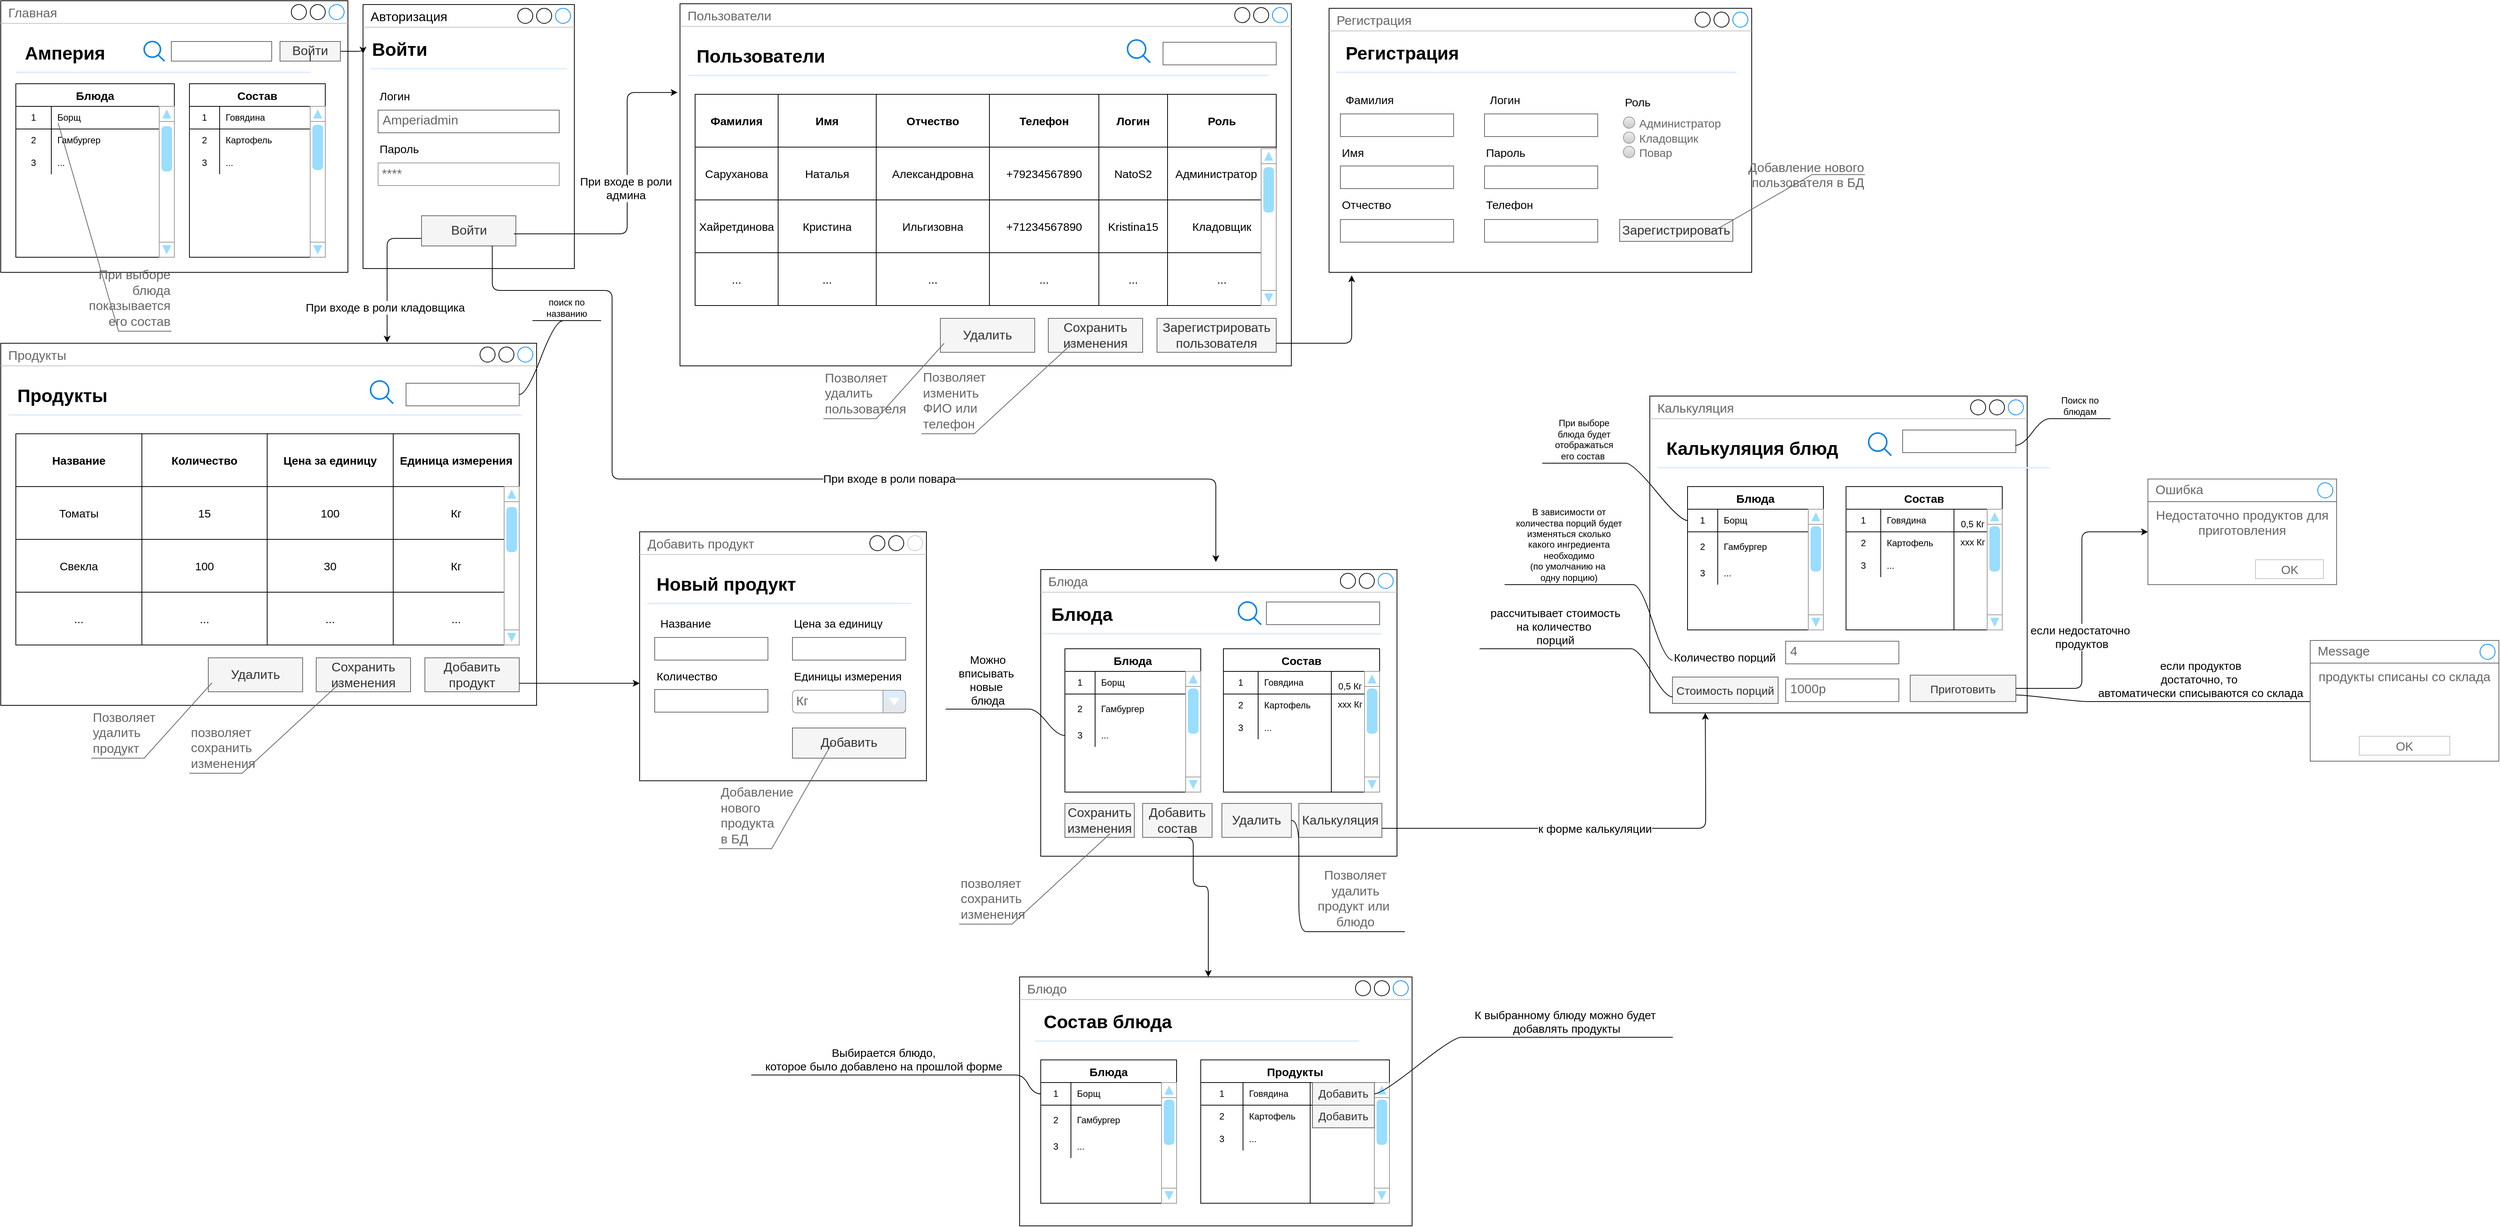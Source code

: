 <mxfile version="14.7.9" type="github">
  <diagram name="Page-1" id="03018318-947c-dd8e-b7a3-06fadd420f32">
    <mxGraphModel dx="1038" dy="547" grid="1" gridSize="10" guides="1" tooltips="1" connect="1" arrows="1" fold="1" page="1" pageScale="1" pageWidth="4681" pageHeight="3300" background="#ffffff" math="0" shadow="0">
      <root>
        <mxCell id="0" />
        <mxCell id="1" parent="0" />
        <mxCell id="wdpsz7SIbts_I8NSBxIE-1" value="Авторизация&lt;br&gt;" style="strokeWidth=1;shadow=0;dashed=0;align=left;html=1;shape=mxgraph.mockup.containers.window;align=left;verticalAlign=top;spacingLeft=8;strokeColor2=#008cff;strokeColor3=#c4c4c4;mainText=;fontSize=17;labelBackgroundColor=none;" parent="1" vertex="1">
          <mxGeometry x="520" y="31" width="280" height="350" as="geometry" />
        </mxCell>
        <mxCell id="wdpsz7SIbts_I8NSBxIE-2" value="Amperiadmin" style="strokeWidth=1;shadow=0;dashed=0;align=left;html=1;shape=mxgraph.mockup.text.textBox;fontColor=#666666;align=left;fontSize=17;spacingLeft=4;spacingTop=-3;strokeColor=#666666;mainText=;gradientColor=none;" parent="1" vertex="1">
          <mxGeometry x="540" y="171" width="240" height="30" as="geometry" />
        </mxCell>
        <UserObject label="Логин" placeholders="1" name="Variable" id="wdpsz7SIbts_I8NSBxIE-6">
          <mxCell style="text;html=1;strokeColor=none;fillColor=none;align=left;verticalAlign=middle;whiteSpace=wrap;overflow=hidden;fontSize=15;" parent="1" vertex="1">
            <mxGeometry x="540" y="141" width="80" height="20" as="geometry" />
          </mxCell>
        </UserObject>
        <UserObject label="Пароль" placeholders="1" name="Variable" id="wdpsz7SIbts_I8NSBxIE-7">
          <mxCell style="text;html=1;strokeColor=none;fillColor=none;align=left;verticalAlign=middle;whiteSpace=wrap;overflow=hidden;fontSize=15;" parent="1" vertex="1">
            <mxGeometry x="540" y="211" width="80" height="20" as="geometry" />
          </mxCell>
        </UserObject>
        <mxCell id="wdpsz7SIbts_I8NSBxIE-9" value="Войти" style="text;strokeColor=none;fillColor=none;html=1;fontSize=24;fontStyle=1;verticalAlign=middle;align=left;" parent="1" vertex="1">
          <mxGeometry x="530" y="71" width="100" height="40" as="geometry" />
        </mxCell>
        <mxCell id="wdpsz7SIbts_I8NSBxIE-11" value="Регистрация" style="strokeWidth=1;shadow=0;dashed=0;align=left;html=1;shape=mxgraph.mockup.containers.window;align=left;verticalAlign=top;spacingLeft=8;strokeColor2=#008cff;strokeColor3=#c4c4c4;fontColor=#666666;mainText=;fontSize=17;labelBackgroundColor=none;gradientColor=none;" parent="1" vertex="1">
          <mxGeometry x="1800" y="36" width="560" height="350" as="geometry" />
        </mxCell>
        <mxCell id="wdpsz7SIbts_I8NSBxIE-12" value="Регистрация" style="text;strokeColor=none;fillColor=none;html=1;fontSize=24;fontStyle=1;verticalAlign=middle;align=left;" parent="1" vertex="1">
          <mxGeometry x="1820" y="76" width="100" height="40" as="geometry" />
        </mxCell>
        <mxCell id="wdpsz7SIbts_I8NSBxIE-25" value="" style="shape=line;strokeColor=#ddeeff;strokeWidth=2;html=1;resizeWidth=1;align=left;" parent="1" vertex="1">
          <mxGeometry x="530" y="111" width="260" height="10" as="geometry" />
        </mxCell>
        <mxCell id="wdpsz7SIbts_I8NSBxIE-27" value="****" style="strokeWidth=1;shadow=0;dashed=0;align=left;html=1;shape=mxgraph.mockup.forms.pwField;strokeColor=#999999;mainText=;align=left;fontColor=#666666;fontSize=17;spacingLeft=3;gradientColor=none;" parent="1" vertex="1">
          <mxGeometry x="540" y="241" width="240" height="30" as="geometry" />
        </mxCell>
        <mxCell id="wdpsz7SIbts_I8NSBxIE-28" value="" style="shape=line;strokeColor=#ddeeff;strokeWidth=2;html=1;resizeWidth=1;align=left;" parent="1" vertex="1">
          <mxGeometry x="1810" y="116" width="530" height="10" as="geometry" />
        </mxCell>
        <mxCell id="wdpsz7SIbts_I8NSBxIE-30" value="Войти" style="rounded=0;whiteSpace=wrap;html=1;fontSize=17;fillColor=#f5f5f5;strokeColor=#666666;fontColor=#333333;align=center;" parent="1" vertex="1">
          <mxGeometry x="597.5" y="311" width="125" height="40" as="geometry" />
        </mxCell>
        <UserObject label="Отчество" placeholders="1" name="Variable" id="wdpsz7SIbts_I8NSBxIE-31">
          <mxCell style="text;html=1;strokeColor=none;fillColor=none;align=left;verticalAlign=middle;whiteSpace=wrap;overflow=hidden;fontSize=15;" parent="1" vertex="1">
            <mxGeometry x="1815" y="285" width="80" height="20" as="geometry" />
          </mxCell>
        </UserObject>
        <UserObject label="Имя" placeholders="1" name="Variable" id="wdpsz7SIbts_I8NSBxIE-32">
          <mxCell style="text;html=1;strokeColor=none;fillColor=none;align=left;verticalAlign=middle;whiteSpace=wrap;overflow=hidden;fontSize=15;" parent="1" vertex="1">
            <mxGeometry x="1815" y="216" width="80" height="20" as="geometry" />
          </mxCell>
        </UserObject>
        <UserObject label="Фамилия" placeholders="1" name="Variable" id="wdpsz7SIbts_I8NSBxIE-33">
          <mxCell style="text;html=1;strokeColor=none;fillColor=none;align=left;verticalAlign=middle;whiteSpace=wrap;overflow=hidden;fontSize=15;" parent="1" vertex="1">
            <mxGeometry x="1820" y="146" width="80" height="20" as="geometry" />
          </mxCell>
        </UserObject>
        <mxCell id="wdpsz7SIbts_I8NSBxIE-34" value="" style="strokeWidth=1;shadow=0;dashed=0;align=left;html=1;shape=mxgraph.mockup.text.textBox;fontColor=#666666;align=left;fontSize=17;spacingLeft=4;spacingTop=-3;strokeColor=#666666;mainText=;gradientColor=none;" parent="1" vertex="1">
          <mxGeometry x="1815" y="176" width="150" height="30" as="geometry" />
        </mxCell>
        <mxCell id="wdpsz7SIbts_I8NSBxIE-35" value="" style="strokeWidth=1;shadow=0;dashed=0;align=left;html=1;shape=mxgraph.mockup.text.textBox;fontColor=#666666;align=left;fontSize=17;spacingLeft=4;spacingTop=-3;strokeColor=#666666;mainText=;gradientColor=none;" parent="1" vertex="1">
          <mxGeometry x="1815" y="245" width="150" height="30" as="geometry" />
        </mxCell>
        <mxCell id="wdpsz7SIbts_I8NSBxIE-36" value="" style="strokeWidth=1;shadow=0;dashed=0;align=left;html=1;shape=mxgraph.mockup.text.textBox;fontColor=#666666;align=left;fontSize=17;spacingLeft=4;spacingTop=-3;strokeColor=#666666;mainText=;gradientColor=none;" parent="1" vertex="1">
          <mxGeometry x="1815" y="316" width="150" height="30" as="geometry" />
        </mxCell>
        <UserObject label="Пароль" placeholders="1" name="Variable" id="wdpsz7SIbts_I8NSBxIE-38">
          <mxCell style="text;html=1;strokeColor=none;fillColor=none;align=left;verticalAlign=middle;whiteSpace=wrap;overflow=hidden;fontSize=15;" parent="1" vertex="1">
            <mxGeometry x="2006" y="216" width="80" height="20" as="geometry" />
          </mxCell>
        </UserObject>
        <UserObject label="Логин" placeholders="1" name="Variable" id="wdpsz7SIbts_I8NSBxIE-39">
          <mxCell style="text;html=1;strokeColor=none;fillColor=none;align=left;verticalAlign=middle;whiteSpace=wrap;overflow=hidden;fontSize=15;" parent="1" vertex="1">
            <mxGeometry x="2011" y="146" width="80" height="20" as="geometry" />
          </mxCell>
        </UserObject>
        <mxCell id="wdpsz7SIbts_I8NSBxIE-40" value="" style="strokeWidth=1;shadow=0;dashed=0;align=left;html=1;shape=mxgraph.mockup.text.textBox;fontColor=#666666;align=left;fontSize=17;spacingLeft=4;spacingTop=-3;strokeColor=#666666;mainText=;gradientColor=none;" parent="1" vertex="1">
          <mxGeometry x="2006" y="176" width="150" height="30" as="geometry" />
        </mxCell>
        <mxCell id="wdpsz7SIbts_I8NSBxIE-41" value="" style="strokeWidth=1;shadow=0;dashed=0;align=left;html=1;shape=mxgraph.mockup.text.textBox;fontColor=#666666;align=left;fontSize=17;spacingLeft=4;spacingTop=-3;strokeColor=#666666;mainText=;gradientColor=none;" parent="1" vertex="1">
          <mxGeometry x="2006" y="245" width="150" height="30" as="geometry" />
        </mxCell>
        <UserObject label="Роль" placeholders="1" name="Variable" id="wdpsz7SIbts_I8NSBxIE-42">
          <mxCell style="text;html=1;strokeColor=none;fillColor=none;align=left;verticalAlign=middle;whiteSpace=wrap;overflow=hidden;fontSize=15;" parent="1" vertex="1">
            <mxGeometry x="2190" y="149" width="80" height="20" as="geometry" />
          </mxCell>
        </UserObject>
        <mxCell id="wdpsz7SIbts_I8NSBxIE-43" value="Администратор" style="shape=ellipse;fillColor=#eeeeee;strokeColor=#999999;gradientColor=#cccccc;html=1;align=left;spacingLeft=4;fontSize=15;fontColor=#666666;labelPosition=right;shadow=0;" parent="1" vertex="1">
          <mxGeometry x="2190" y="180" width="15" height="15" as="geometry" />
        </mxCell>
        <mxCell id="wdpsz7SIbts_I8NSBxIE-44" value="Кладовщик" style="shape=ellipse;fillColor=#eeeeee;strokeColor=#999999;gradientColor=#cccccc;html=1;align=left;spacingLeft=4;fontSize=15;fontColor=#666666;labelPosition=right;shadow=0;" parent="1" vertex="1">
          <mxGeometry x="2190" y="200" width="15" height="15" as="geometry" />
        </mxCell>
        <mxCell id="wdpsz7SIbts_I8NSBxIE-45" value="Повар" style="shape=ellipse;fillColor=#eeeeee;strokeColor=#999999;gradientColor=#cccccc;html=1;align=left;spacingLeft=4;fontSize=15;fontColor=#666666;labelPosition=right;shadow=0;" parent="1" vertex="1">
          <mxGeometry x="2190" y="219" width="15" height="15" as="geometry" />
        </mxCell>
        <UserObject label="Телефон" placeholders="1" name="Variable" id="wdpsz7SIbts_I8NSBxIE-47">
          <mxCell style="text;html=1;strokeColor=none;fillColor=none;align=left;verticalAlign=middle;whiteSpace=wrap;overflow=hidden;fontSize=15;" parent="1" vertex="1">
            <mxGeometry x="2006" y="285" width="80" height="20" as="geometry" />
          </mxCell>
        </UserObject>
        <mxCell id="wdpsz7SIbts_I8NSBxIE-48" value="" style="strokeWidth=1;shadow=0;dashed=0;align=left;html=1;shape=mxgraph.mockup.text.textBox;fontColor=#666666;align=left;fontSize=17;spacingLeft=4;spacingTop=-3;strokeColor=#666666;mainText=;gradientColor=none;" parent="1" vertex="1">
          <mxGeometry x="2006" y="316" width="150" height="30" as="geometry" />
        </mxCell>
        <mxCell id="wdpsz7SIbts_I8NSBxIE-50" value="Добавить продукт" style="strokeWidth=1;shadow=0;dashed=0;align=center;html=1;shape=mxgraph.mockup.containers.window;align=left;verticalAlign=top;spacingLeft=8;strokeColor2=#CCCCCC;strokeColor3=#c4c4c4;fontColor=#666666;mainText=;fontSize=17;labelBackgroundColor=none;gradientColor=none;connectable=1;recursiveResize=1;" parent="1" vertex="1">
          <mxGeometry x="886.5" y="730" width="380" height="330" as="geometry" />
        </mxCell>
        <mxCell id="wdpsz7SIbts_I8NSBxIE-51" value="Новый продукт" style="text;strokeColor=none;fillColor=none;html=1;fontSize=24;fontStyle=1;verticalAlign=middle;align=left;" parent="1" vertex="1">
          <mxGeometry x="906.5" y="780" width="100" height="40" as="geometry" />
        </mxCell>
        <mxCell id="wdpsz7SIbts_I8NSBxIE-52" value="" style="shape=line;strokeColor=#ddeeff;strokeWidth=2;html=1;resizeWidth=1;align=left;" parent="1" vertex="1">
          <mxGeometry x="896.5" y="820" width="350" height="10" as="geometry" />
        </mxCell>
        <UserObject label="Цена за единицу" placeholders="1" name="Variable" id="wdpsz7SIbts_I8NSBxIE-53">
          <mxCell style="text;html=1;strokeColor=none;fillColor=none;align=left;verticalAlign=middle;whiteSpace=wrap;overflow=hidden;fontSize=15;" parent="1" vertex="1">
            <mxGeometry x="1089" y="840" width="160" height="20" as="geometry" />
          </mxCell>
        </UserObject>
        <UserObject label="Количество" placeholders="1" name="Variable" id="wdpsz7SIbts_I8NSBxIE-54">
          <mxCell style="text;html=1;strokeColor=none;fillColor=none;align=left;verticalAlign=middle;whiteSpace=wrap;overflow=hidden;fontSize=15;" parent="1" vertex="1">
            <mxGeometry x="906.5" y="910" width="100" height="20" as="geometry" />
          </mxCell>
        </UserObject>
        <UserObject label="Название" placeholders="1" name="Variable" id="wdpsz7SIbts_I8NSBxIE-55">
          <mxCell style="text;html=1;strokeColor=none;fillColor=none;align=left;verticalAlign=middle;whiteSpace=wrap;overflow=hidden;fontSize=15;" parent="1" vertex="1">
            <mxGeometry x="911.5" y="840" width="80" height="20" as="geometry" />
          </mxCell>
        </UserObject>
        <mxCell id="wdpsz7SIbts_I8NSBxIE-56" value="" style="strokeWidth=1;shadow=0;dashed=0;align=left;html=1;shape=mxgraph.mockup.text.textBox;fontColor=#666666;align=left;fontSize=17;spacingLeft=4;spacingTop=-3;strokeColor=#666666;mainText=;gradientColor=none;" parent="1" vertex="1">
          <mxGeometry x="906.5" y="870" width="150" height="30" as="geometry" />
        </mxCell>
        <mxCell id="wdpsz7SIbts_I8NSBxIE-57" value="" style="strokeWidth=1;shadow=0;dashed=0;align=left;html=1;shape=mxgraph.mockup.text.textBox;fontColor=#666666;align=left;fontSize=17;spacingLeft=4;spacingTop=-3;strokeColor=#666666;mainText=;gradientColor=none;" parent="1" vertex="1">
          <mxGeometry x="906.5" y="939" width="150" height="30" as="geometry" />
        </mxCell>
        <UserObject label="Единицы измерения" placeholders="1" name="Variable" id="wdpsz7SIbts_I8NSBxIE-60">
          <mxCell style="text;html=1;strokeColor=none;fillColor=none;align=left;verticalAlign=middle;whiteSpace=wrap;overflow=hidden;fontSize=15;" parent="1" vertex="1">
            <mxGeometry x="1089" y="910" width="147.5" height="20" as="geometry" />
          </mxCell>
        </UserObject>
        <mxCell id="wdpsz7SIbts_I8NSBxIE-61" value="" style="strokeWidth=1;shadow=0;dashed=0;align=left;html=1;shape=mxgraph.mockup.text.textBox;fontColor=#666666;align=left;fontSize=17;spacingLeft=4;spacingTop=-3;strokeColor=#666666;mainText=;gradientColor=none;" parent="1" vertex="1">
          <mxGeometry x="1089" y="870" width="150" height="30" as="geometry" />
        </mxCell>
        <mxCell id="wdpsz7SIbts_I8NSBxIE-62" value="Кг" style="strokeWidth=1;shadow=0;dashed=0;align=center;html=1;shape=mxgraph.mockup.forms.comboBox;strokeColor=#999999;fillColor=#ddeeff;align=left;fillColor2=#E6E6E6;mainText=;fontColor=#666666;fontSize=17;spacingLeft=3;labelBackgroundColor=none;sketch=0;" parent="1" vertex="1">
          <mxGeometry x="1089" y="940" width="150" height="30" as="geometry" />
        </mxCell>
        <mxCell id="wdpsz7SIbts_I8NSBxIE-63" value="Добавить" style="rounded=0;whiteSpace=wrap;html=1;fontSize=17;fillColor=#f5f5f5;strokeColor=#666666;fontColor=#333333;align=center;" parent="1" vertex="1">
          <mxGeometry x="1089" y="990" width="150" height="40" as="geometry" />
        </mxCell>
        <mxCell id="wdpsz7SIbts_I8NSBxIE-64" value="Главная" style="strokeWidth=1;shadow=0;dashed=0;align=center;html=1;shape=mxgraph.mockup.containers.window;align=left;verticalAlign=top;spacingLeft=8;strokeColor2=#008cff;strokeColor3=#c4c4c4;fontColor=#666666;mainText=;fontSize=17;labelBackgroundColor=none;rounded=0;sketch=0;gradientColor=none;" parent="1" vertex="1">
          <mxGeometry x="40" y="26" width="460" height="360" as="geometry" />
        </mxCell>
        <mxCell id="wdpsz7SIbts_I8NSBxIE-65" value="Блюда" style="shape=table;startSize=30;container=1;collapsible=0;childLayout=tableLayout;fixedRows=1;rowLines=0;fontStyle=1;align=center;rounded=0;shadow=0;labelBackgroundColor=none;sketch=0;fontSize=15;gradientColor=none;" parent="1" vertex="1">
          <mxGeometry x="60" y="136" width="210" height="230" as="geometry" />
        </mxCell>
        <mxCell id="wdpsz7SIbts_I8NSBxIE-66" value="" style="shape=partialRectangle;html=1;whiteSpace=wrap;collapsible=0;dropTarget=0;pointerEvents=0;fillColor=none;top=0;left=0;bottom=1;right=0;points=[[0,0.5],[1,0.5]];portConstraint=eastwest;" parent="wdpsz7SIbts_I8NSBxIE-65" vertex="1">
          <mxGeometry y="30" width="210" height="30" as="geometry" />
        </mxCell>
        <mxCell id="wdpsz7SIbts_I8NSBxIE-67" value="1" style="shape=partialRectangle;html=1;whiteSpace=wrap;connectable=0;fillColor=none;top=0;left=0;bottom=0;right=0;overflow=hidden;" parent="wdpsz7SIbts_I8NSBxIE-66" vertex="1">
          <mxGeometry width="47" height="30" as="geometry" />
        </mxCell>
        <mxCell id="wdpsz7SIbts_I8NSBxIE-68" value="Борщ" style="shape=partialRectangle;html=1;whiteSpace=wrap;connectable=0;fillColor=none;top=0;left=0;bottom=0;right=0;align=left;spacingLeft=6;overflow=hidden;" parent="wdpsz7SIbts_I8NSBxIE-66" vertex="1">
          <mxGeometry x="47" width="163" height="30" as="geometry" />
        </mxCell>
        <mxCell id="wdpsz7SIbts_I8NSBxIE-69" value="" style="shape=partialRectangle;html=1;whiteSpace=wrap;collapsible=0;dropTarget=0;pointerEvents=0;fillColor=none;top=0;left=0;bottom=0;right=0;points=[[0,0.5],[1,0.5]];portConstraint=eastwest;" parent="wdpsz7SIbts_I8NSBxIE-65" vertex="1">
          <mxGeometry y="60" width="210" height="30" as="geometry" />
        </mxCell>
        <mxCell id="wdpsz7SIbts_I8NSBxIE-70" value="2" style="shape=partialRectangle;html=1;whiteSpace=wrap;connectable=0;fillColor=none;top=0;left=0;bottom=0;right=0;overflow=hidden;" parent="wdpsz7SIbts_I8NSBxIE-69" vertex="1">
          <mxGeometry width="47" height="30" as="geometry" />
        </mxCell>
        <mxCell id="wdpsz7SIbts_I8NSBxIE-71" value="Гамбургер" style="shape=partialRectangle;html=1;whiteSpace=wrap;connectable=0;fillColor=none;top=0;left=0;bottom=0;right=0;align=left;spacingLeft=6;overflow=hidden;" parent="wdpsz7SIbts_I8NSBxIE-69" vertex="1">
          <mxGeometry x="47" width="163" height="30" as="geometry" />
        </mxCell>
        <mxCell id="wdpsz7SIbts_I8NSBxIE-72" value="" style="shape=partialRectangle;html=1;whiteSpace=wrap;collapsible=0;dropTarget=0;pointerEvents=0;fillColor=none;top=0;left=0;bottom=0;right=0;points=[[0,0.5],[1,0.5]];portConstraint=eastwest;" parent="wdpsz7SIbts_I8NSBxIE-65" vertex="1">
          <mxGeometry y="90" width="210" height="30" as="geometry" />
        </mxCell>
        <mxCell id="wdpsz7SIbts_I8NSBxIE-73" value="3" style="shape=partialRectangle;html=1;whiteSpace=wrap;connectable=0;fillColor=none;top=0;left=0;bottom=0;right=0;overflow=hidden;" parent="wdpsz7SIbts_I8NSBxIE-72" vertex="1">
          <mxGeometry width="47" height="30" as="geometry" />
        </mxCell>
        <mxCell id="wdpsz7SIbts_I8NSBxIE-74" value="..." style="shape=partialRectangle;html=1;whiteSpace=wrap;connectable=0;fillColor=none;top=0;left=0;bottom=0;right=0;align=left;spacingLeft=6;overflow=hidden;" parent="wdpsz7SIbts_I8NSBxIE-72" vertex="1">
          <mxGeometry x="47" width="163" height="30" as="geometry" />
        </mxCell>
        <mxCell id="wdpsz7SIbts_I8NSBxIE-94" value="" style="verticalLabelPosition=bottom;shadow=0;dashed=0;align=center;html=1;verticalAlign=top;strokeWidth=1;shape=mxgraph.mockup.navigation.scrollBar;strokeColor=#999999;barPos=93.667;fillColor2=#99ddff;strokeColor2=none;direction=north;rounded=0;labelBackgroundColor=none;sketch=0;fontSize=15;gradientColor=none;" parent="1" vertex="1">
          <mxGeometry x="250" y="166" width="20" height="200" as="geometry" />
        </mxCell>
        <mxCell id="wdpsz7SIbts_I8NSBxIE-96" value="Амперия" style="text;strokeColor=none;fillColor=none;html=1;fontSize=24;fontStyle=1;verticalAlign=middle;align=left;" parent="1" vertex="1">
          <mxGeometry x="70" y="76" width="100" height="40" as="geometry" />
        </mxCell>
        <mxCell id="wdpsz7SIbts_I8NSBxIE-97" value="" style="shape=line;strokeColor=#ddeeff;strokeWidth=2;html=1;resizeWidth=1;align=left;" parent="1" vertex="1">
          <mxGeometry x="60" y="116" width="390" height="10" as="geometry" />
        </mxCell>
        <mxCell id="wdpsz7SIbts_I8NSBxIE-98" value="Состав" style="shape=table;startSize=30;container=1;collapsible=0;childLayout=tableLayout;fixedRows=1;rowLines=0;fontStyle=1;align=center;rounded=0;shadow=0;labelBackgroundColor=none;sketch=0;fontSize=15;gradientColor=none;" parent="1" vertex="1">
          <mxGeometry x="290" y="136" width="180" height="230" as="geometry" />
        </mxCell>
        <mxCell id="wdpsz7SIbts_I8NSBxIE-99" value="" style="shape=partialRectangle;html=1;whiteSpace=wrap;collapsible=0;dropTarget=0;pointerEvents=0;fillColor=none;top=0;left=0;bottom=1;right=0;points=[[0,0.5],[1,0.5]];portConstraint=eastwest;" parent="wdpsz7SIbts_I8NSBxIE-98" vertex="1">
          <mxGeometry y="30" width="180" height="30" as="geometry" />
        </mxCell>
        <mxCell id="wdpsz7SIbts_I8NSBxIE-100" value="1" style="shape=partialRectangle;html=1;whiteSpace=wrap;connectable=0;fillColor=none;top=0;left=0;bottom=0;right=0;overflow=hidden;" parent="wdpsz7SIbts_I8NSBxIE-99" vertex="1">
          <mxGeometry width="40" height="30" as="geometry" />
        </mxCell>
        <mxCell id="wdpsz7SIbts_I8NSBxIE-101" value="Говядина" style="shape=partialRectangle;html=1;whiteSpace=wrap;connectable=0;fillColor=none;top=0;left=0;bottom=0;right=0;align=left;spacingLeft=6;overflow=hidden;strokeColor=none;strokeWidth=0;" parent="wdpsz7SIbts_I8NSBxIE-99" vertex="1">
          <mxGeometry x="40" width="140" height="30" as="geometry" />
        </mxCell>
        <mxCell id="wdpsz7SIbts_I8NSBxIE-102" value="" style="shape=partialRectangle;html=1;whiteSpace=wrap;collapsible=0;dropTarget=0;pointerEvents=0;fillColor=none;top=0;left=0;bottom=0;right=0;points=[[0,0.5],[1,0.5]];portConstraint=eastwest;" parent="wdpsz7SIbts_I8NSBxIE-98" vertex="1">
          <mxGeometry y="60" width="180" height="30" as="geometry" />
        </mxCell>
        <mxCell id="wdpsz7SIbts_I8NSBxIE-103" value="2" style="shape=partialRectangle;html=1;whiteSpace=wrap;connectable=0;fillColor=none;top=0;left=0;bottom=0;right=0;overflow=hidden;strokeColor=none;" parent="wdpsz7SIbts_I8NSBxIE-102" vertex="1">
          <mxGeometry width="40" height="30" as="geometry" />
        </mxCell>
        <mxCell id="wdpsz7SIbts_I8NSBxIE-104" value="Картофель" style="shape=partialRectangle;html=1;whiteSpace=wrap;connectable=0;fillColor=none;top=0;left=0;bottom=0;right=0;align=left;spacingLeft=6;overflow=hidden;strokeColor=none;" parent="wdpsz7SIbts_I8NSBxIE-102" vertex="1">
          <mxGeometry x="40" width="140" height="30" as="geometry" />
        </mxCell>
        <mxCell id="wdpsz7SIbts_I8NSBxIE-105" value="" style="shape=partialRectangle;html=1;whiteSpace=wrap;collapsible=0;dropTarget=0;pointerEvents=0;fillColor=none;top=0;left=0;bottom=0;right=0;points=[[0,0.5],[1,0.5]];portConstraint=eastwest;" parent="wdpsz7SIbts_I8NSBxIE-98" vertex="1">
          <mxGeometry y="90" width="180" height="30" as="geometry" />
        </mxCell>
        <mxCell id="wdpsz7SIbts_I8NSBxIE-106" value="3" style="shape=partialRectangle;html=1;whiteSpace=wrap;connectable=0;fillColor=none;top=0;left=0;bottom=0;right=0;overflow=hidden;" parent="wdpsz7SIbts_I8NSBxIE-105" vertex="1">
          <mxGeometry width="40" height="30" as="geometry" />
        </mxCell>
        <mxCell id="wdpsz7SIbts_I8NSBxIE-107" value="..." style="shape=partialRectangle;html=1;whiteSpace=wrap;connectable=0;fillColor=none;top=0;left=0;bottom=0;right=0;align=left;spacingLeft=6;overflow=hidden;" parent="wdpsz7SIbts_I8NSBxIE-105" vertex="1">
          <mxGeometry x="40" width="140" height="30" as="geometry" />
        </mxCell>
        <mxCell id="wdpsz7SIbts_I8NSBxIE-108" value="" style="verticalLabelPosition=bottom;shadow=0;dashed=0;align=center;html=1;verticalAlign=top;strokeWidth=1;shape=mxgraph.mockup.navigation.scrollBar;strokeColor=#999999;barPos=95.667;fillColor2=#99ddff;strokeColor2=none;direction=north;rounded=0;labelBackgroundColor=none;sketch=0;fontSize=15;gradientColor=none;" parent="1" vertex="1">
          <mxGeometry x="450" y="166" width="20" height="200" as="geometry" />
        </mxCell>
        <mxCell id="wdpsz7SIbts_I8NSBxIE-113" value="" style="edgeStyle=segmentEdgeStyle;endArrow=classic;html=1;fontSize=15;startArrow=none;" parent="1" source="wdpsz7SIbts_I8NSBxIE-111" edge="1">
          <mxGeometry width="50" height="50" relative="1" as="geometry">
            <mxPoint x="450" y="96" as="sourcePoint" />
            <mxPoint x="520" y="96" as="targetPoint" />
          </mxGeometry>
        </mxCell>
        <mxCell id="wdpsz7SIbts_I8NSBxIE-114" value="Продукты" style="strokeWidth=1;shadow=0;dashed=0;align=center;html=1;shape=mxgraph.mockup.containers.window;align=left;verticalAlign=top;spacingLeft=8;strokeColor2=#008cff;strokeColor3=#c4c4c4;fontColor=#666666;mainText=;fontSize=17;labelBackgroundColor=none;rounded=0;sketch=0;gradientColor=none;" parent="1" vertex="1">
          <mxGeometry x="40" y="480" width="710" height="480" as="geometry" />
        </mxCell>
        <mxCell id="wdpsz7SIbts_I8NSBxIE-117" value="Продукты" style="text;strokeColor=none;fillColor=none;html=1;fontSize=24;fontStyle=1;verticalAlign=middle;align=left;" parent="1" vertex="1">
          <mxGeometry x="60" y="530" width="100" height="40" as="geometry" />
        </mxCell>
        <mxCell id="wdpsz7SIbts_I8NSBxIE-118" value="" style="shape=line;strokeColor=#ddeeff;strokeWidth=2;html=1;resizeWidth=1;align=left;" parent="1" vertex="1">
          <mxGeometry x="50" y="570" width="680" height="10" as="geometry" />
        </mxCell>
        <mxCell id="wdpsz7SIbts_I8NSBxIE-119" value="" style="shape=table;html=1;whiteSpace=wrap;startSize=0;container=1;collapsible=0;childLayout=tableLayout;columnLines=0;rowLines=0;rounded=0;shadow=0;labelBackgroundColor=none;sketch=0;fontSize=18;strokeColor=#000000;strokeWidth=0;gradientColor=none;align=center;" parent="1" vertex="1">
          <mxGeometry x="60" y="600" width="500" height="210" as="geometry" />
        </mxCell>
        <mxCell id="wdpsz7SIbts_I8NSBxIE-120" value="" style="shape=partialRectangle;html=1;whiteSpace=wrap;collapsible=0;dropTarget=0;pointerEvents=0;fillColor=none;top=0;left=0;bottom=0;right=0;points=[[0,0.5],[1,0.5]];portConstraint=eastwest;" parent="wdpsz7SIbts_I8NSBxIE-119" vertex="1">
          <mxGeometry width="500" height="70" as="geometry" />
        </mxCell>
        <mxCell id="wdpsz7SIbts_I8NSBxIE-121" value="Название" style="shape=partialRectangle;html=1;whiteSpace=wrap;connectable=0;fillColor=none;top=1;left=1;bottom=1;right=1;overflow=hidden;fontStyle=1;fontSize=15;" parent="wdpsz7SIbts_I8NSBxIE-120" vertex="1">
          <mxGeometry width="167" height="70" as="geometry" />
        </mxCell>
        <mxCell id="wdpsz7SIbts_I8NSBxIE-122" value="Количество" style="shape=partialRectangle;html=1;whiteSpace=wrap;connectable=0;fillColor=none;top=1;left=1;bottom=1;right=1;overflow=hidden;fontStyle=1;fontSize=15;" parent="wdpsz7SIbts_I8NSBxIE-120" vertex="1">
          <mxGeometry x="167" width="166" height="70" as="geometry" />
        </mxCell>
        <mxCell id="wdpsz7SIbts_I8NSBxIE-123" value="Цена за единицу" style="shape=partialRectangle;html=1;whiteSpace=wrap;connectable=0;fillColor=none;top=1;left=1;bottom=1;right=1;overflow=hidden;fontStyle=1;fontSize=15;" parent="wdpsz7SIbts_I8NSBxIE-120" vertex="1">
          <mxGeometry x="333" width="167" height="70" as="geometry" />
        </mxCell>
        <mxCell id="wdpsz7SIbts_I8NSBxIE-128" value="" style="shape=partialRectangle;html=1;whiteSpace=wrap;collapsible=0;dropTarget=0;pointerEvents=0;fillColor=none;top=0;left=0;bottom=0;right=0;points=[[0,0.5],[1,0.5]];portConstraint=eastwest;" parent="wdpsz7SIbts_I8NSBxIE-119" vertex="1">
          <mxGeometry y="70" width="500" height="70" as="geometry" />
        </mxCell>
        <mxCell id="wdpsz7SIbts_I8NSBxIE-129" value="Томаты" style="shape=partialRectangle;html=1;whiteSpace=wrap;connectable=0;fillColor=none;top=1;left=1;bottom=1;right=1;overflow=hidden;fontSize=15;" parent="wdpsz7SIbts_I8NSBxIE-128" vertex="1">
          <mxGeometry width="167" height="70" as="geometry" />
        </mxCell>
        <mxCell id="wdpsz7SIbts_I8NSBxIE-130" value="15" style="shape=partialRectangle;html=1;whiteSpace=wrap;connectable=0;fillColor=none;top=1;left=1;bottom=1;right=1;overflow=hidden;fontSize=15;" parent="wdpsz7SIbts_I8NSBxIE-128" vertex="1">
          <mxGeometry x="167" width="166" height="70" as="geometry" />
        </mxCell>
        <mxCell id="wdpsz7SIbts_I8NSBxIE-131" value="100" style="shape=partialRectangle;html=1;whiteSpace=wrap;connectable=0;fillColor=none;top=1;left=1;bottom=1;right=1;overflow=hidden;fontSize=15;" parent="wdpsz7SIbts_I8NSBxIE-128" vertex="1">
          <mxGeometry x="333" width="167" height="70" as="geometry" />
        </mxCell>
        <mxCell id="wdpsz7SIbts_I8NSBxIE-124" value="" style="shape=partialRectangle;html=1;whiteSpace=wrap;collapsible=0;dropTarget=0;pointerEvents=0;fillColor=none;top=0;left=0;bottom=0;right=0;points=[[0,0.5],[1,0.5]];portConstraint=eastwest;" parent="wdpsz7SIbts_I8NSBxIE-119" vertex="1">
          <mxGeometry y="140" width="500" height="70" as="geometry" />
        </mxCell>
        <mxCell id="wdpsz7SIbts_I8NSBxIE-125" value="Свекла" style="shape=partialRectangle;html=1;whiteSpace=wrap;connectable=0;fillColor=none;top=1;left=1;bottom=1;right=1;overflow=hidden;fontSize=15;" parent="wdpsz7SIbts_I8NSBxIE-124" vertex="1">
          <mxGeometry width="167" height="70" as="geometry" />
        </mxCell>
        <mxCell id="wdpsz7SIbts_I8NSBxIE-126" value="100" style="shape=partialRectangle;html=1;whiteSpace=wrap;connectable=0;fillColor=none;top=1;left=1;bottom=1;right=1;overflow=hidden;fontSize=15;" parent="wdpsz7SIbts_I8NSBxIE-124" vertex="1">
          <mxGeometry x="167" width="166" height="70" as="geometry" />
        </mxCell>
        <mxCell id="wdpsz7SIbts_I8NSBxIE-127" value="30" style="shape=partialRectangle;html=1;whiteSpace=wrap;connectable=0;fillColor=none;top=1;left=1;bottom=1;right=1;overflow=hidden;fontSize=15;" parent="wdpsz7SIbts_I8NSBxIE-124" vertex="1">
          <mxGeometry x="333" width="167" height="70" as="geometry" />
        </mxCell>
        <mxCell id="wdpsz7SIbts_I8NSBxIE-132" value="Единица измерения" style="shape=partialRectangle;html=1;whiteSpace=wrap;connectable=0;fillColor=none;top=1;left=1;bottom=1;right=1;overflow=hidden;fontStyle=1;fontSize=15;" parent="1" vertex="1">
          <mxGeometry x="560" y="600" width="167" height="70" as="geometry" />
        </mxCell>
        <mxCell id="wdpsz7SIbts_I8NSBxIE-133" value="Кг" style="shape=partialRectangle;html=1;whiteSpace=wrap;connectable=0;fillColor=none;top=1;left=1;bottom=1;right=1;overflow=hidden;fontSize=15;" parent="1" vertex="1">
          <mxGeometry x="560" y="670" width="167" height="70" as="geometry" />
        </mxCell>
        <mxCell id="wdpsz7SIbts_I8NSBxIE-134" value="Кг" style="shape=partialRectangle;html=1;whiteSpace=wrap;connectable=0;fillColor=none;top=1;left=1;bottom=1;right=1;overflow=hidden;fontSize=15;" parent="1" vertex="1">
          <mxGeometry x="560" y="740" width="167" height="70" as="geometry" />
        </mxCell>
        <mxCell id="wdpsz7SIbts_I8NSBxIE-139" value="..." style="shape=partialRectangle;html=1;whiteSpace=wrap;connectable=0;fillColor=none;top=1;left=1;bottom=1;right=1;overflow=hidden;fontSize=15;" parent="1" vertex="1">
          <mxGeometry x="60" y="810" width="167" height="70" as="geometry" />
        </mxCell>
        <mxCell id="wdpsz7SIbts_I8NSBxIE-140" value="..." style="shape=partialRectangle;html=1;whiteSpace=wrap;connectable=0;fillColor=none;top=1;left=1;bottom=1;right=1;overflow=hidden;fontSize=15;" parent="1" vertex="1">
          <mxGeometry x="227" y="810" width="166" height="70" as="geometry" />
        </mxCell>
        <mxCell id="wdpsz7SIbts_I8NSBxIE-141" value="..." style="shape=partialRectangle;html=1;whiteSpace=wrap;connectable=0;fillColor=none;top=1;left=1;bottom=1;right=1;overflow=hidden;fontSize=15;" parent="1" vertex="1">
          <mxGeometry x="393" y="810" width="167" height="70" as="geometry" />
        </mxCell>
        <mxCell id="wdpsz7SIbts_I8NSBxIE-142" value="..." style="shape=partialRectangle;html=1;whiteSpace=wrap;connectable=0;fillColor=none;top=1;left=1;bottom=1;right=1;overflow=hidden;fontSize=15;" parent="1" vertex="1">
          <mxGeometry x="560" y="810" width="167" height="70" as="geometry" />
        </mxCell>
        <mxCell id="wdpsz7SIbts_I8NSBxIE-144" value="" style="verticalLabelPosition=bottom;shadow=0;dashed=0;align=center;html=1;verticalAlign=top;strokeWidth=1;shape=mxgraph.mockup.navigation.scrollBar;strokeColor=#999999;barPos=93.667;fillColor2=#99ddff;strokeColor2=none;direction=north;rounded=0;labelBackgroundColor=none;sketch=0;fontSize=15;gradientColor=none;" parent="1" vertex="1">
          <mxGeometry x="707" y="670" width="20" height="210" as="geometry" />
        </mxCell>
        <mxCell id="wdpsz7SIbts_I8NSBxIE-145" value="Добавить продукт" style="rounded=0;whiteSpace=wrap;html=1;fontSize=17;fillColor=#f5f5f5;strokeColor=#666666;fontColor=#333333;align=center;" parent="1" vertex="1">
          <mxGeometry x="602" y="897" width="125" height="45" as="geometry" />
        </mxCell>
        <mxCell id="wdpsz7SIbts_I8NSBxIE-146" value="Сохранить изменения" style="rounded=0;whiteSpace=wrap;html=1;fontSize=17;fillColor=#f5f5f5;strokeColor=#666666;fontColor=#333333;align=center;" parent="1" vertex="1">
          <mxGeometry x="458" y="897" width="125" height="45" as="geometry" />
        </mxCell>
        <mxCell id="wdpsz7SIbts_I8NSBxIE-148" value="Удалить" style="rounded=0;whiteSpace=wrap;html=1;fontSize=17;fillColor=#f5f5f5;strokeColor=#666666;fontColor=#333333;align=center;" parent="1" vertex="1">
          <mxGeometry x="315" y="897" width="125" height="45" as="geometry" />
        </mxCell>
        <mxCell id="wdpsz7SIbts_I8NSBxIE-149" value="" style="edgeStyle=segmentEdgeStyle;endArrow=classic;html=1;fontSize=15;entryX=0.721;entryY=-0.002;entryDx=0;entryDy=0;entryPerimeter=0;exitX=0;exitY=0.75;exitDx=0;exitDy=0;" parent="1" source="wdpsz7SIbts_I8NSBxIE-30" target="wdpsz7SIbts_I8NSBxIE-114" edge="1">
          <mxGeometry width="50" height="50" relative="1" as="geometry">
            <mxPoint x="590" y="350" as="sourcePoint" />
            <mxPoint x="570" y="660" as="targetPoint" />
          </mxGeometry>
        </mxCell>
        <mxCell id="wdpsz7SIbts_I8NSBxIE-150" value="При входе в роли кладовщика" style="edgeLabel;html=1;align=center;verticalAlign=middle;resizable=0;points=[];fontSize=15;" parent="wdpsz7SIbts_I8NSBxIE-149" vertex="1" connectable="0">
          <mxGeometry x="0.488" y="-3" relative="1" as="geometry">
            <mxPoint as="offset" />
          </mxGeometry>
        </mxCell>
        <mxCell id="wdpsz7SIbts_I8NSBxIE-151" value="" style="edgeStyle=segmentEdgeStyle;endArrow=classic;html=1;fontSize=15;exitX=1;exitY=0.75;exitDx=0;exitDy=0;" parent="1" source="wdpsz7SIbts_I8NSBxIE-145" target="wdpsz7SIbts_I8NSBxIE-50" edge="1">
          <mxGeometry width="50" height="50" relative="1" as="geometry">
            <mxPoint x="783.5" y="1008.25" as="sourcePoint" />
            <mxPoint x="776.5" y="800" as="targetPoint" />
          </mxGeometry>
        </mxCell>
        <mxCell id="wdpsz7SIbts_I8NSBxIE-152" value="Позволяет &lt;br&gt;удалить&lt;br&gt;продукт" style="strokeWidth=1;shadow=0;dashed=0;align=center;html=1;shape=mxgraph.mockup.text.callout;linkText=;textSize=17;textColor=#666666;callDir=SW;callStyle=line;fontSize=17;fontColor=#666666;align=left;verticalAlign=bottom;strokeColor=#666666;rounded=0;labelBackgroundColor=none;sketch=0;gradientColor=none;" parent="1" vertex="1">
          <mxGeometry x="160" y="930" width="160" height="100" as="geometry" />
        </mxCell>
        <mxCell id="wdpsz7SIbts_I8NSBxIE-153" value="позволяет&amp;nbsp;&lt;br&gt;сохранить&lt;br&gt;изменения" style="strokeWidth=1;shadow=0;dashed=0;align=center;html=1;shape=mxgraph.mockup.text.callout;linkText=;textSize=17;textColor=#666666;callDir=SW;callStyle=line;fontSize=17;fontColor=#666666;align=left;verticalAlign=bottom;strokeColor=#666666;rounded=0;labelBackgroundColor=none;sketch=0;gradientColor=none;" parent="1" vertex="1">
          <mxGeometry x="290" y="930" width="200" height="120" as="geometry" />
        </mxCell>
        <mxCell id="wdpsz7SIbts_I8NSBxIE-154" value="Добавление&lt;br&gt;нового&lt;br&gt;продукта&lt;br&gt;в БД" style="strokeWidth=1;shadow=0;dashed=0;align=center;html=1;shape=mxgraph.mockup.text.callout;linkText=;textSize=17;textColor=#666666;callDir=SW;callStyle=line;fontSize=17;fontColor=#666666;align=left;verticalAlign=bottom;strokeColor=#666666;rounded=0;labelBackgroundColor=none;sketch=0;gradientColor=none;" parent="1" vertex="1">
          <mxGeometry x="991.5" y="1010" width="150" height="140" as="geometry" />
        </mxCell>
        <mxCell id="wdpsz7SIbts_I8NSBxIE-159" value="При выборе&lt;br&gt;блюда&lt;br&gt;показывается&lt;br&gt;его состав" style="strokeWidth=1;shadow=0;dashed=0;align=left;shape=mxgraph.mockup.text.callout;linkText=;textSize=17;textColor=#666666;callDir=SE;callStyle=line;fontSize=17;fontColor=#666666;align=right;verticalAlign=bottom;strokeColor=#666666;rounded=0;labelBackgroundColor=none;sketch=0;gradientColor=none;html=1;" parent="1" vertex="1">
          <mxGeometry x="116" y="188" width="150" height="276" as="geometry" />
        </mxCell>
        <mxCell id="wdpsz7SIbts_I8NSBxIE-160" value="Пользователи" style="strokeWidth=1;shadow=0;dashed=0;align=center;html=1;shape=mxgraph.mockup.containers.window;align=left;verticalAlign=top;spacingLeft=8;strokeColor2=#008cff;strokeColor3=#c4c4c4;fontColor=#666666;mainText=;fontSize=17;labelBackgroundColor=none;rounded=0;sketch=0;gradientColor=none;" parent="1" vertex="1">
          <mxGeometry x="940" y="30" width="810" height="480" as="geometry" />
        </mxCell>
        <mxCell id="wdpsz7SIbts_I8NSBxIE-161" value="Пользователи" style="text;strokeColor=none;fillColor=none;html=1;fontSize=24;fontStyle=1;verticalAlign=middle;align=left;" parent="1" vertex="1">
          <mxGeometry x="960" y="80" width="100" height="40" as="geometry" />
        </mxCell>
        <mxCell id="wdpsz7SIbts_I8NSBxIE-162" value="" style="shape=line;strokeColor=#ddeeff;strokeWidth=2;html=1;resizeWidth=1;align=left;" parent="1" vertex="1">
          <mxGeometry x="950" y="120" width="770" height="10" as="geometry" />
        </mxCell>
        <mxCell id="wdpsz7SIbts_I8NSBxIE-163" value="" style="shape=table;html=1;whiteSpace=wrap;startSize=0;container=1;collapsible=0;childLayout=tableLayout;columnLines=0;rowLines=0;rounded=0;shadow=0;labelBackgroundColor=none;sketch=0;fontSize=18;strokeColor=#000000;strokeWidth=0;gradientColor=none;align=center;labelPadding=0;" parent="1" vertex="1">
          <mxGeometry x="960" y="150" width="390" height="210" as="geometry" />
        </mxCell>
        <mxCell id="wdpsz7SIbts_I8NSBxIE-164" value="" style="shape=partialRectangle;html=1;whiteSpace=wrap;collapsible=0;dropTarget=0;pointerEvents=0;fillColor=none;top=0;left=0;bottom=0;right=0;points=[[0,0.5],[1,0.5]];portConstraint=eastwest;" parent="wdpsz7SIbts_I8NSBxIE-163" vertex="1">
          <mxGeometry width="390" height="70" as="geometry" />
        </mxCell>
        <mxCell id="wdpsz7SIbts_I8NSBxIE-165" value="Фамилия" style="shape=partialRectangle;html=1;whiteSpace=wrap;connectable=0;fillColor=none;top=1;left=1;bottom=1;right=1;overflow=hidden;fontStyle=1;fontSize=15;" parent="wdpsz7SIbts_I8NSBxIE-164" vertex="1">
          <mxGeometry width="110" height="70" as="geometry" />
        </mxCell>
        <mxCell id="wdpsz7SIbts_I8NSBxIE-166" value="Имя" style="shape=partialRectangle;html=1;whiteSpace=wrap;connectable=0;fillColor=none;top=1;left=1;bottom=1;right=1;overflow=hidden;fontStyle=1;fontSize=15;" parent="wdpsz7SIbts_I8NSBxIE-164" vertex="1">
          <mxGeometry x="110" width="130" height="70" as="geometry" />
        </mxCell>
        <mxCell id="wdpsz7SIbts_I8NSBxIE-167" value="Отчество" style="shape=partialRectangle;html=1;whiteSpace=wrap;connectable=0;fillColor=none;top=1;left=1;bottom=1;right=1;overflow=hidden;fontStyle=1;fontSize=15;" parent="wdpsz7SIbts_I8NSBxIE-164" vertex="1">
          <mxGeometry x="240" width="150" height="70" as="geometry" />
        </mxCell>
        <mxCell id="wdpsz7SIbts_I8NSBxIE-168" value="" style="shape=partialRectangle;html=1;whiteSpace=wrap;collapsible=0;dropTarget=0;pointerEvents=0;fillColor=none;top=0;left=0;bottom=0;right=0;points=[[0,0.5],[1,0.5]];portConstraint=eastwest;" parent="wdpsz7SIbts_I8NSBxIE-163" vertex="1">
          <mxGeometry y="70" width="390" height="70" as="geometry" />
        </mxCell>
        <mxCell id="wdpsz7SIbts_I8NSBxIE-169" value="Саруханова" style="shape=partialRectangle;html=1;whiteSpace=wrap;connectable=0;fillColor=none;top=1;left=1;bottom=1;right=1;overflow=hidden;fontSize=15;" parent="wdpsz7SIbts_I8NSBxIE-168" vertex="1">
          <mxGeometry width="110" height="70" as="geometry" />
        </mxCell>
        <mxCell id="wdpsz7SIbts_I8NSBxIE-170" value="Наталья" style="shape=partialRectangle;html=1;whiteSpace=wrap;connectable=0;fillColor=none;top=1;left=1;bottom=1;right=1;overflow=hidden;fontSize=15;" parent="wdpsz7SIbts_I8NSBxIE-168" vertex="1">
          <mxGeometry x="110" width="130" height="70" as="geometry" />
        </mxCell>
        <mxCell id="wdpsz7SIbts_I8NSBxIE-171" value="Александровна" style="shape=partialRectangle;html=1;whiteSpace=wrap;connectable=0;fillColor=none;top=1;left=1;bottom=1;right=1;overflow=hidden;fontSize=15;" parent="wdpsz7SIbts_I8NSBxIE-168" vertex="1">
          <mxGeometry x="240" width="150" height="70" as="geometry" />
        </mxCell>
        <mxCell id="wdpsz7SIbts_I8NSBxIE-172" value="" style="shape=partialRectangle;html=1;whiteSpace=wrap;collapsible=0;dropTarget=0;pointerEvents=0;fillColor=none;top=0;left=0;bottom=0;right=0;points=[[0,0.5],[1,0.5]];portConstraint=eastwest;" parent="wdpsz7SIbts_I8NSBxIE-163" vertex="1">
          <mxGeometry y="140" width="390" height="70" as="geometry" />
        </mxCell>
        <mxCell id="wdpsz7SIbts_I8NSBxIE-173" value="Хайретдинова" style="shape=partialRectangle;html=1;whiteSpace=wrap;connectable=0;fillColor=none;top=1;left=1;bottom=1;right=1;overflow=hidden;fontSize=15;" parent="wdpsz7SIbts_I8NSBxIE-172" vertex="1">
          <mxGeometry width="110" height="70" as="geometry" />
        </mxCell>
        <mxCell id="wdpsz7SIbts_I8NSBxIE-174" value="Кристина" style="shape=partialRectangle;html=1;whiteSpace=wrap;connectable=0;fillColor=none;top=1;left=1;bottom=1;right=1;overflow=hidden;fontSize=15;" parent="wdpsz7SIbts_I8NSBxIE-172" vertex="1">
          <mxGeometry x="110" width="130" height="70" as="geometry" />
        </mxCell>
        <mxCell id="wdpsz7SIbts_I8NSBxIE-175" value="Ильгизовна" style="shape=partialRectangle;html=1;whiteSpace=wrap;connectable=0;fillColor=none;top=1;left=1;bottom=1;right=1;overflow=hidden;fontSize=15;" parent="wdpsz7SIbts_I8NSBxIE-172" vertex="1">
          <mxGeometry x="240" width="150" height="70" as="geometry" />
        </mxCell>
        <mxCell id="wdpsz7SIbts_I8NSBxIE-184" value="Зарегистрировать пользователя" style="rounded=0;whiteSpace=wrap;html=1;fontSize=17;fillColor=#f5f5f5;strokeColor=#666666;fontColor=#333333;align=center;" parent="1" vertex="1">
          <mxGeometry x="1572" y="447" width="158" height="45" as="geometry" />
        </mxCell>
        <mxCell id="wdpsz7SIbts_I8NSBxIE-185" value="Сохранить изменения" style="rounded=0;whiteSpace=wrap;html=1;fontSize=17;fillColor=#f5f5f5;strokeColor=#666666;fontColor=#333333;align=center;" parent="1" vertex="1">
          <mxGeometry x="1428" y="447" width="125" height="45" as="geometry" />
        </mxCell>
        <mxCell id="wdpsz7SIbts_I8NSBxIE-186" value="Удалить" style="rounded=0;whiteSpace=wrap;html=1;fontSize=17;fillColor=#f5f5f5;strokeColor=#666666;fontColor=#333333;align=center;" parent="1" vertex="1">
          <mxGeometry x="1285" y="447" width="125" height="45" as="geometry" />
        </mxCell>
        <mxCell id="wdpsz7SIbts_I8NSBxIE-187" value="Позволяет &lt;br&gt;удалить&lt;br&gt;пользователя" style="strokeWidth=1;shadow=0;dashed=0;align=center;html=1;shape=mxgraph.mockup.text.callout;linkText=;textSize=17;textColor=#666666;callDir=SW;callStyle=line;fontSize=17;fontColor=#666666;align=left;verticalAlign=bottom;strokeColor=#666666;rounded=0;labelBackgroundColor=none;sketch=0;gradientColor=none;" parent="1" vertex="1">
          <mxGeometry x="1130" y="480" width="160" height="100" as="geometry" />
        </mxCell>
        <mxCell id="wdpsz7SIbts_I8NSBxIE-188" value="Позволяет&lt;br&gt;изменить&lt;br&gt;ФИО или&lt;br&gt;телефон" style="strokeWidth=1;shadow=0;dashed=0;align=center;html=1;shape=mxgraph.mockup.text.callout;linkText=;textSize=17;textColor=#666666;callDir=SW;callStyle=line;fontSize=17;fontColor=#666666;align=left;verticalAlign=bottom;strokeColor=#666666;rounded=0;labelBackgroundColor=none;sketch=0;gradientColor=none;" parent="1" vertex="1">
          <mxGeometry x="1260" y="480" width="200" height="120" as="geometry" />
        </mxCell>
        <mxCell id="wdpsz7SIbts_I8NSBxIE-189" value="" style="shape=table;html=1;whiteSpace=wrap;startSize=0;container=1;collapsible=0;childLayout=tableLayout;columnLines=0;rowLines=0;rounded=0;shadow=0;labelBackgroundColor=none;sketch=0;fontSize=18;strokeColor=#000000;strokeWidth=0;gradientColor=none;align=center;labelPadding=0;" parent="1" vertex="1">
          <mxGeometry x="1350" y="150" width="380" height="210" as="geometry" />
        </mxCell>
        <mxCell id="wdpsz7SIbts_I8NSBxIE-190" value="" style="shape=partialRectangle;html=1;whiteSpace=wrap;collapsible=0;dropTarget=0;pointerEvents=0;fillColor=none;top=0;left=0;bottom=0;right=0;points=[[0,0.5],[1,0.5]];portConstraint=eastwest;" parent="wdpsz7SIbts_I8NSBxIE-189" vertex="1">
          <mxGeometry width="380" height="70" as="geometry" />
        </mxCell>
        <mxCell id="wdpsz7SIbts_I8NSBxIE-191" value="Телефон" style="shape=partialRectangle;html=1;whiteSpace=wrap;connectable=0;fillColor=none;top=1;left=1;bottom=1;right=1;overflow=hidden;fontStyle=1;fontSize=15;" parent="wdpsz7SIbts_I8NSBxIE-190" vertex="1">
          <mxGeometry width="145" height="70" as="geometry" />
        </mxCell>
        <mxCell id="wdpsz7SIbts_I8NSBxIE-192" value="Логин" style="shape=partialRectangle;html=1;whiteSpace=wrap;connectable=0;fillColor=none;top=1;left=1;bottom=1;right=1;overflow=hidden;fontStyle=1;fontSize=15;" parent="wdpsz7SIbts_I8NSBxIE-190" vertex="1">
          <mxGeometry x="145" width="91" height="70" as="geometry" />
        </mxCell>
        <mxCell id="wdpsz7SIbts_I8NSBxIE-193" value="Роль" style="shape=partialRectangle;html=1;whiteSpace=wrap;connectable=0;fillColor=none;top=1;left=1;bottom=1;right=1;overflow=hidden;fontStyle=1;fontSize=15;" parent="wdpsz7SIbts_I8NSBxIE-190" vertex="1">
          <mxGeometry x="236" width="144" height="70" as="geometry" />
        </mxCell>
        <mxCell id="wdpsz7SIbts_I8NSBxIE-194" value="" style="shape=partialRectangle;html=1;whiteSpace=wrap;collapsible=0;dropTarget=0;pointerEvents=0;fillColor=none;top=0;left=0;bottom=0;right=0;points=[[0,0.5],[1,0.5]];portConstraint=eastwest;" parent="wdpsz7SIbts_I8NSBxIE-189" vertex="1">
          <mxGeometry y="70" width="380" height="70" as="geometry" />
        </mxCell>
        <mxCell id="wdpsz7SIbts_I8NSBxIE-195" value="+79234567890" style="shape=partialRectangle;html=1;whiteSpace=wrap;connectable=0;fillColor=none;top=1;left=1;bottom=1;right=1;overflow=hidden;fontSize=15;" parent="wdpsz7SIbts_I8NSBxIE-194" vertex="1">
          <mxGeometry width="145" height="70" as="geometry" />
        </mxCell>
        <mxCell id="wdpsz7SIbts_I8NSBxIE-196" value="NatoS2" style="shape=partialRectangle;html=1;whiteSpace=wrap;connectable=0;fillColor=none;top=1;left=1;bottom=1;right=1;overflow=hidden;fontSize=15;" parent="wdpsz7SIbts_I8NSBxIE-194" vertex="1">
          <mxGeometry x="145" width="91" height="70" as="geometry" />
        </mxCell>
        <mxCell id="wdpsz7SIbts_I8NSBxIE-197" value="&amp;nbsp; Администратор" style="shape=partialRectangle;html=1;whiteSpace=wrap;connectable=0;fillColor=none;top=1;left=1;bottom=1;right=1;overflow=hidden;fontSize=15;align=left;" parent="wdpsz7SIbts_I8NSBxIE-194" vertex="1">
          <mxGeometry x="236" width="144" height="70" as="geometry" />
        </mxCell>
        <mxCell id="wdpsz7SIbts_I8NSBxIE-198" value="" style="shape=partialRectangle;html=1;whiteSpace=wrap;collapsible=0;dropTarget=0;pointerEvents=0;fillColor=none;top=0;left=0;bottom=0;right=0;points=[[0,0.5],[1,0.5]];portConstraint=eastwest;" parent="wdpsz7SIbts_I8NSBxIE-189" vertex="1">
          <mxGeometry y="140" width="380" height="70" as="geometry" />
        </mxCell>
        <mxCell id="wdpsz7SIbts_I8NSBxIE-199" value="+71234567890" style="shape=partialRectangle;html=1;whiteSpace=wrap;connectable=0;fillColor=none;top=1;left=1;bottom=1;right=1;overflow=hidden;fontSize=15;" parent="wdpsz7SIbts_I8NSBxIE-198" vertex="1">
          <mxGeometry width="145" height="70" as="geometry" />
        </mxCell>
        <mxCell id="wdpsz7SIbts_I8NSBxIE-200" value="Kristina15" style="shape=partialRectangle;html=1;whiteSpace=wrap;connectable=0;fillColor=none;top=1;left=1;bottom=1;right=1;overflow=hidden;fontSize=15;" parent="wdpsz7SIbts_I8NSBxIE-198" vertex="1">
          <mxGeometry x="145" width="91" height="70" as="geometry" />
        </mxCell>
        <mxCell id="wdpsz7SIbts_I8NSBxIE-201" value="Кладовщик" style="shape=partialRectangle;html=1;whiteSpace=wrap;connectable=0;fillColor=none;top=1;left=1;bottom=1;right=1;overflow=hidden;fontSize=15;" parent="wdpsz7SIbts_I8NSBxIE-198" vertex="1">
          <mxGeometry x="236" width="144" height="70" as="geometry" />
        </mxCell>
        <mxCell id="wdpsz7SIbts_I8NSBxIE-203" value="..." style="shape=partialRectangle;html=1;whiteSpace=wrap;connectable=0;fillColor=none;top=1;left=1;bottom=1;right=1;overflow=hidden;fontSize=15;" parent="1" vertex="1">
          <mxGeometry x="960" y="360" width="110" height="70" as="geometry" />
        </mxCell>
        <mxCell id="wdpsz7SIbts_I8NSBxIE-204" value="..." style="shape=partialRectangle;html=1;whiteSpace=wrap;connectable=0;fillColor=none;top=1;left=1;bottom=1;right=1;overflow=hidden;fontSize=15;" parent="1" vertex="1">
          <mxGeometry x="1070" y="360" width="130" height="70" as="geometry" />
        </mxCell>
        <mxCell id="wdpsz7SIbts_I8NSBxIE-205" value="..." style="shape=partialRectangle;html=1;whiteSpace=wrap;connectable=0;fillColor=none;top=1;left=1;bottom=1;right=1;overflow=hidden;fontSize=15;" parent="1" vertex="1">
          <mxGeometry x="1200" y="360" width="150" height="70" as="geometry" />
        </mxCell>
        <mxCell id="wdpsz7SIbts_I8NSBxIE-211" value="Зарегистрировать" style="rounded=0;whiteSpace=wrap;html=1;fontSize=17;fillColor=#f5f5f5;strokeColor=#666666;fontColor=#333333;align=center;" parent="1" vertex="1">
          <mxGeometry x="2185" y="316" width="150" height="29" as="geometry" />
        </mxCell>
        <mxCell id="wdpsz7SIbts_I8NSBxIE-212" value="..." style="shape=partialRectangle;html=1;whiteSpace=wrap;connectable=0;fillColor=none;top=1;left=1;bottom=1;right=1;overflow=hidden;fontSize=15;" parent="1" vertex="1">
          <mxGeometry x="1350" y="360" width="145" height="70" as="geometry" />
        </mxCell>
        <mxCell id="wdpsz7SIbts_I8NSBxIE-213" value="..." style="shape=partialRectangle;html=1;whiteSpace=wrap;connectable=0;fillColor=none;top=1;left=1;bottom=1;right=1;overflow=hidden;fontSize=15;" parent="1" vertex="1">
          <mxGeometry x="1495" y="360" width="91" height="70" as="geometry" />
        </mxCell>
        <mxCell id="wdpsz7SIbts_I8NSBxIE-214" value="..." style="shape=partialRectangle;html=1;whiteSpace=wrap;connectable=0;fillColor=none;top=1;left=1;bottom=1;right=1;overflow=hidden;fontSize=15;" parent="1" vertex="1">
          <mxGeometry x="1586" y="360" width="144" height="70" as="geometry" />
        </mxCell>
        <mxCell id="wdpsz7SIbts_I8NSBxIE-215" value="" style="verticalLabelPosition=bottom;shadow=0;dashed=0;align=center;html=1;verticalAlign=top;strokeWidth=1;shape=mxgraph.mockup.navigation.scrollBar;strokeColor=#999999;barPos=95.667;fillColor2=#99ddff;strokeColor2=none;direction=north;rounded=0;labelBackgroundColor=none;sketch=0;fontSize=15;gradientColor=none;" parent="1" vertex="1">
          <mxGeometry x="1710" y="222" width="20" height="208" as="geometry" />
        </mxCell>
        <mxCell id="wdpsz7SIbts_I8NSBxIE-218" value="" style="edgeStyle=segmentEdgeStyle;endArrow=classic;html=1;fontSize=15;" parent="1" edge="1">
          <mxGeometry width="50" height="50" relative="1" as="geometry">
            <mxPoint x="1730" y="480" as="sourcePoint" />
            <mxPoint x="1830" y="390" as="targetPoint" />
          </mxGeometry>
        </mxCell>
        <mxCell id="wdpsz7SIbts_I8NSBxIE-220" value="Добавление нового&lt;br&gt;пользователя в БД" style="strokeWidth=1;shadow=0;dashed=0;align=center;html=1;shape=mxgraph.mockup.text.callout;linkText=;textSize=17;textColor=#666666;callDir=NE;callStyle=line;fontSize=17;fontColor=#666666;align=right;verticalAlign=top;strokeColor=#666666;rounded=0;labelBackgroundColor=none;sketch=0;gradientColor=none;" parent="1" vertex="1">
          <mxGeometry x="2310" y="231" width="200" height="100" as="geometry" />
        </mxCell>
        <mxCell id="wdpsz7SIbts_I8NSBxIE-222" value="" style="edgeStyle=elbowEdgeStyle;elbow=horizontal;endArrow=classic;html=1;fontSize=15;entryX=-0.004;entryY=0.245;entryDx=0;entryDy=0;entryPerimeter=0;" parent="1" target="wdpsz7SIbts_I8NSBxIE-160" edge="1">
          <mxGeometry width="50" height="50" relative="1" as="geometry">
            <mxPoint x="720" y="335" as="sourcePoint" />
            <mxPoint x="770" y="285" as="targetPoint" />
            <Array as="points">
              <mxPoint x="870" y="240" />
            </Array>
          </mxGeometry>
        </mxCell>
        <mxCell id="wdpsz7SIbts_I8NSBxIE-223" value="При входе в роли&lt;br&gt;админа" style="edgeLabel;html=1;align=center;verticalAlign=middle;resizable=0;points=[];fontSize=15;" parent="wdpsz7SIbts_I8NSBxIE-222" vertex="1" connectable="0">
          <mxGeometry x="0.046" y="2" relative="1" as="geometry">
            <mxPoint as="offset" />
          </mxGeometry>
        </mxCell>
        <mxCell id="wdpsz7SIbts_I8NSBxIE-225" value="" style="edgeStyle=segmentEdgeStyle;endArrow=classic;html=1;fontSize=15;exitX=0.75;exitY=1;exitDx=0;exitDy=0;" parent="1" source="wdpsz7SIbts_I8NSBxIE-30" edge="1">
          <mxGeometry width="50" height="50" relative="1" as="geometry">
            <mxPoint x="1260" y="550" as="sourcePoint" />
            <mxPoint x="1650" y="770" as="targetPoint" />
            <Array as="points">
              <mxPoint x="691" y="410" />
              <mxPoint x="850" y="410" />
              <mxPoint x="850" y="660" />
              <mxPoint x="1650" y="660" />
            </Array>
          </mxGeometry>
        </mxCell>
        <mxCell id="wdpsz7SIbts_I8NSBxIE-226" value="При входе в роли повара" style="edgeLabel;html=1;align=center;verticalAlign=middle;resizable=0;points=[];fontSize=15;" parent="wdpsz7SIbts_I8NSBxIE-225" vertex="1" connectable="0">
          <mxGeometry x="0.212" y="1" relative="1" as="geometry">
            <mxPoint x="-1" as="offset" />
          </mxGeometry>
        </mxCell>
        <mxCell id="Ubrf8na9694s0_veglSw-4" value="" style="html=1;verticalLabelPosition=bottom;align=center;labelBackgroundColor=#ffffff;verticalAlign=top;strokeWidth=2;strokeColor=#0080F0;shadow=0;dashed=0;shape=mxgraph.ios7.icons.looking_glass;" parent="1" vertex="1">
          <mxGeometry x="530" y="530" width="30" height="30" as="geometry" />
        </mxCell>
        <mxCell id="Ubrf8na9694s0_veglSw-5" value="" style="strokeWidth=1;shadow=0;dashed=0;align=left;html=1;shape=mxgraph.mockup.text.textBox;fontColor=#666666;align=left;fontSize=17;spacingLeft=4;spacingTop=-3;strokeColor=#666666;mainText=;gradientColor=none;" parent="1" vertex="1">
          <mxGeometry x="577" y="533" width="150" height="30" as="geometry" />
        </mxCell>
        <mxCell id="Ubrf8na9694s0_veglSw-6" value="" style="html=1;verticalLabelPosition=bottom;align=center;labelBackgroundColor=#ffffff;verticalAlign=top;strokeWidth=2;strokeColor=#0080F0;shadow=0;dashed=0;shape=mxgraph.ios7.icons.looking_glass;" parent="1" vertex="1">
          <mxGeometry x="1533" y="78" width="30" height="30" as="geometry" />
        </mxCell>
        <mxCell id="Ubrf8na9694s0_veglSw-7" value="" style="strokeWidth=1;shadow=0;dashed=0;align=left;html=1;shape=mxgraph.mockup.text.textBox;fontColor=#666666;align=left;fontSize=17;spacingLeft=4;spacingTop=-3;strokeColor=#666666;mainText=;gradientColor=none;" parent="1" vertex="1">
          <mxGeometry x="1580" y="81" width="150" height="30" as="geometry" />
        </mxCell>
        <mxCell id="Ubrf8na9694s0_veglSw-12" value="поиск по&lt;br&gt;названию" style="whiteSpace=wrap;html=1;shape=partialRectangle;top=0;left=0;bottom=1;right=0;points=[[0,1],[1,1]];fillColor=none;align=center;verticalAlign=bottom;routingCenterY=0.5;snapToPoint=1;recursiveResize=0;autosize=1;treeFolding=1;treeMoving=1;newEdgeStyle={&quot;edgeStyle&quot;:&quot;entityRelationEdgeStyle&quot;,&quot;startArrow&quot;:&quot;none&quot;,&quot;endArrow&quot;:&quot;none&quot;,&quot;segment&quot;:10,&quot;curved&quot;:1};" parent="1" vertex="1">
          <mxGeometry x="745" y="420" width="90" height="30" as="geometry" />
        </mxCell>
        <mxCell id="Ubrf8na9694s0_veglSw-13" value="" style="edgeStyle=entityRelationEdgeStyle;startArrow=none;endArrow=none;segment=10;curved=1;entryX=0.438;entryY=1.014;entryDx=0;entryDy=0;entryPerimeter=0;" parent="1" source="Ubrf8na9694s0_veglSw-5" target="Ubrf8na9694s0_veglSw-12" edge="1">
          <mxGeometry relative="1" as="geometry">
            <mxPoint x="747" y="506" as="sourcePoint" />
          </mxGeometry>
        </mxCell>
        <mxCell id="Ubrf8na9694s0_veglSw-15" value="Калькуляция" style="strokeWidth=1;shadow=0;dashed=0;align=center;html=1;shape=mxgraph.mockup.containers.window;align=left;verticalAlign=top;spacingLeft=8;strokeColor2=#008cff;strokeColor3=#c4c4c4;fontColor=#666666;mainText=;fontSize=17;labelBackgroundColor=none;" parent="1" vertex="1">
          <mxGeometry x="2225" y="550" width="500" height="420" as="geometry" />
        </mxCell>
        <mxCell id="Ubrf8na9694s0_veglSw-16" value="Блюда" style="shape=table;startSize=30;container=1;collapsible=0;childLayout=tableLayout;fixedRows=1;rowLines=0;fontStyle=1;align=center;rounded=0;shadow=0;labelBackgroundColor=none;sketch=0;fontSize=15;gradientColor=none;" parent="1" vertex="1">
          <mxGeometry x="2275" y="670" width="180" height="190.0" as="geometry" />
        </mxCell>
        <mxCell id="Ubrf8na9694s0_veglSw-17" value="" style="shape=partialRectangle;html=1;whiteSpace=wrap;collapsible=0;dropTarget=0;pointerEvents=0;fillColor=none;top=0;left=0;bottom=1;right=0;points=[[0,0.5],[1,0.5]];portConstraint=eastwest;" parent="Ubrf8na9694s0_veglSw-16" vertex="1">
          <mxGeometry y="30" width="180" height="30" as="geometry" />
        </mxCell>
        <mxCell id="Ubrf8na9694s0_veglSw-18" value="1" style="shape=partialRectangle;html=1;whiteSpace=wrap;connectable=0;fillColor=none;top=0;left=0;bottom=0;right=0;overflow=hidden;" parent="Ubrf8na9694s0_veglSw-17" vertex="1">
          <mxGeometry width="40" height="30" as="geometry" />
        </mxCell>
        <mxCell id="Ubrf8na9694s0_veglSw-19" value="Борщ" style="shape=partialRectangle;html=1;whiteSpace=wrap;connectable=0;fillColor=none;top=0;left=0;bottom=0;right=0;align=left;spacingLeft=6;overflow=hidden;" parent="Ubrf8na9694s0_veglSw-17" vertex="1">
          <mxGeometry x="40" width="140" height="30" as="geometry" />
        </mxCell>
        <mxCell id="Ubrf8na9694s0_veglSw-20" value="" style="shape=partialRectangle;html=1;whiteSpace=wrap;collapsible=0;dropTarget=0;pointerEvents=0;fillColor=none;top=0;left=0;bottom=0;right=0;points=[[0,0.5],[1,0.5]];portConstraint=eastwest;" parent="Ubrf8na9694s0_veglSw-16" vertex="1">
          <mxGeometry y="60" width="180" height="40" as="geometry" />
        </mxCell>
        <mxCell id="Ubrf8na9694s0_veglSw-21" value="2" style="shape=partialRectangle;html=1;whiteSpace=wrap;connectable=0;fillColor=none;top=0;left=0;bottom=0;right=0;overflow=hidden;" parent="Ubrf8na9694s0_veglSw-20" vertex="1">
          <mxGeometry width="40" height="40" as="geometry" />
        </mxCell>
        <mxCell id="Ubrf8na9694s0_veglSw-22" value="Гамбургер" style="shape=partialRectangle;html=1;whiteSpace=wrap;connectable=0;fillColor=none;top=0;left=0;bottom=0;right=0;align=left;spacingLeft=6;overflow=hidden;" parent="Ubrf8na9694s0_veglSw-20" vertex="1">
          <mxGeometry x="40" width="140" height="40" as="geometry" />
        </mxCell>
        <mxCell id="Ubrf8na9694s0_veglSw-23" value="" style="shape=partialRectangle;html=1;whiteSpace=wrap;collapsible=0;dropTarget=0;pointerEvents=0;fillColor=none;top=0;left=0;bottom=0;right=0;points=[[0,0.5],[1,0.5]];portConstraint=eastwest;" parent="Ubrf8na9694s0_veglSw-16" vertex="1">
          <mxGeometry y="100" width="180" height="30" as="geometry" />
        </mxCell>
        <mxCell id="Ubrf8na9694s0_veglSw-24" value="3" style="shape=partialRectangle;html=1;whiteSpace=wrap;connectable=0;fillColor=none;top=0;left=0;bottom=0;right=0;overflow=hidden;" parent="Ubrf8na9694s0_veglSw-23" vertex="1">
          <mxGeometry width="40" height="30" as="geometry" />
        </mxCell>
        <mxCell id="Ubrf8na9694s0_veglSw-25" value="..." style="shape=partialRectangle;html=1;whiteSpace=wrap;connectable=0;fillColor=none;top=0;left=0;bottom=0;right=0;align=left;spacingLeft=6;overflow=hidden;" parent="Ubrf8na9694s0_veglSw-23" vertex="1">
          <mxGeometry x="40" width="140" height="30" as="geometry" />
        </mxCell>
        <mxCell id="Ubrf8na9694s0_veglSw-27" value="Калькуляция блюд" style="text;strokeColor=none;fillColor=none;html=1;fontSize=24;fontStyle=1;verticalAlign=middle;align=left;" parent="1" vertex="1">
          <mxGeometry x="2245" y="600" width="100" height="40" as="geometry" />
        </mxCell>
        <mxCell id="Ubrf8na9694s0_veglSw-28" value="" style="shape=line;strokeColor=#ddeeff;strokeWidth=2;html=1;resizeWidth=1;align=left;" parent="1" vertex="1">
          <mxGeometry x="2235" y="640" width="520" height="10" as="geometry" />
        </mxCell>
        <mxCell id="Ubrf8na9694s0_veglSw-29" value="" style="html=1;verticalLabelPosition=bottom;align=center;labelBackgroundColor=#ffffff;verticalAlign=top;strokeWidth=2;strokeColor=#0080F0;shadow=0;dashed=0;shape=mxgraph.ios7.icons.looking_glass;" parent="1" vertex="1">
          <mxGeometry x="2515" y="599" width="30" height="30" as="geometry" />
        </mxCell>
        <mxCell id="Ubrf8na9694s0_veglSw-30" value="" style="strokeWidth=1;shadow=0;dashed=0;align=left;html=1;shape=mxgraph.mockup.text.textBox;fontColor=#666666;align=left;fontSize=17;spacingLeft=4;spacingTop=-3;strokeColor=#666666;mainText=;gradientColor=none;" parent="1" vertex="1">
          <mxGeometry x="2560" y="595" width="150" height="30" as="geometry" />
        </mxCell>
        <mxCell id="Ubrf8na9694s0_veglSw-84" value="Состав" style="shape=table;startSize=30;container=1;collapsible=0;childLayout=tableLayout;fixedRows=1;rowLines=0;fontStyle=1;align=center;rounded=0;shadow=0;labelBackgroundColor=none;sketch=0;fontSize=15;gradientColor=none;" parent="1" vertex="1">
          <mxGeometry x="2485" y="670" width="207" height="190" as="geometry" />
        </mxCell>
        <mxCell id="Ubrf8na9694s0_veglSw-85" value="" style="shape=partialRectangle;html=1;whiteSpace=wrap;collapsible=0;dropTarget=0;pointerEvents=0;fillColor=none;top=0;left=0;bottom=1;right=0;points=[[0,0.5],[1,0.5]];portConstraint=eastwest;" parent="Ubrf8na9694s0_veglSw-84" vertex="1">
          <mxGeometry y="30" width="207" height="30" as="geometry" />
        </mxCell>
        <mxCell id="Ubrf8na9694s0_veglSw-86" value="1" style="shape=partialRectangle;html=1;whiteSpace=wrap;connectable=0;fillColor=none;top=0;left=0;bottom=0;right=0;overflow=hidden;" parent="Ubrf8na9694s0_veglSw-85" vertex="1">
          <mxGeometry width="46" height="30" as="geometry" />
        </mxCell>
        <mxCell id="Ubrf8na9694s0_veglSw-87" value="Говядина" style="shape=partialRectangle;html=1;whiteSpace=wrap;connectable=0;fillColor=none;top=0;left=0;bottom=0;right=0;align=left;spacingLeft=6;overflow=hidden;strokeColor=none;strokeWidth=0;" parent="Ubrf8na9694s0_veglSw-85" vertex="1">
          <mxGeometry x="46" width="161" height="30" as="geometry" />
        </mxCell>
        <mxCell id="Ubrf8na9694s0_veglSw-88" value="" style="shape=partialRectangle;html=1;whiteSpace=wrap;collapsible=0;dropTarget=0;pointerEvents=0;fillColor=none;top=0;left=0;bottom=0;right=0;points=[[0,0.5],[1,0.5]];portConstraint=eastwest;" parent="Ubrf8na9694s0_veglSw-84" vertex="1">
          <mxGeometry y="60" width="207" height="30" as="geometry" />
        </mxCell>
        <mxCell id="Ubrf8na9694s0_veglSw-89" value="2" style="shape=partialRectangle;html=1;whiteSpace=wrap;connectable=0;fillColor=none;top=0;left=0;bottom=0;right=0;overflow=hidden;strokeColor=none;" parent="Ubrf8na9694s0_veglSw-88" vertex="1">
          <mxGeometry width="46" height="30" as="geometry" />
        </mxCell>
        <mxCell id="Ubrf8na9694s0_veglSw-90" value="Картофель" style="shape=partialRectangle;html=1;whiteSpace=wrap;connectable=0;fillColor=none;top=0;left=0;bottom=0;right=0;align=left;spacingLeft=6;overflow=hidden;strokeColor=none;" parent="Ubrf8na9694s0_veglSw-88" vertex="1">
          <mxGeometry x="46" width="161" height="30" as="geometry" />
        </mxCell>
        <mxCell id="Ubrf8na9694s0_veglSw-91" value="" style="shape=partialRectangle;html=1;whiteSpace=wrap;collapsible=0;dropTarget=0;pointerEvents=0;fillColor=none;top=0;left=0;bottom=0;right=0;points=[[0,0.5],[1,0.5]];portConstraint=eastwest;" parent="Ubrf8na9694s0_veglSw-84" vertex="1">
          <mxGeometry y="90" width="207" height="30" as="geometry" />
        </mxCell>
        <mxCell id="Ubrf8na9694s0_veglSw-92" value="3" style="shape=partialRectangle;html=1;whiteSpace=wrap;connectable=0;fillColor=none;top=0;left=0;bottom=0;right=0;overflow=hidden;" parent="Ubrf8na9694s0_veglSw-91" vertex="1">
          <mxGeometry width="46" height="30" as="geometry" />
        </mxCell>
        <mxCell id="Ubrf8na9694s0_veglSw-93" value="..." style="shape=partialRectangle;html=1;whiteSpace=wrap;connectable=0;fillColor=none;top=0;left=0;bottom=0;right=0;align=left;spacingLeft=6;overflow=hidden;" parent="Ubrf8na9694s0_veglSw-91" vertex="1">
          <mxGeometry x="46" width="161" height="30" as="geometry" />
        </mxCell>
        <mxCell id="Ubrf8na9694s0_veglSw-94" value="" style="verticalLabelPosition=bottom;shadow=0;dashed=0;align=center;html=1;verticalAlign=top;strokeWidth=1;shape=mxgraph.mockup.navigation.scrollBar;strokeColor=#999999;barPos=95.667;fillColor2=#99ddff;strokeColor2=none;direction=north;rounded=0;labelBackgroundColor=none;sketch=0;fontSize=15;gradientColor=none;" parent="1" vertex="1">
          <mxGeometry x="2672" y="700" width="20" height="160" as="geometry" />
        </mxCell>
        <mxCell id="Ubrf8na9694s0_veglSw-95" value="" style="verticalLabelPosition=bottom;shadow=0;dashed=0;align=center;html=1;verticalAlign=top;strokeWidth=1;shape=mxgraph.mockup.navigation.scrollBar;strokeColor=#999999;barPos=95.667;fillColor2=#99ddff;strokeColor2=none;direction=north;rounded=0;labelBackgroundColor=none;sketch=0;fontSize=15;gradientColor=none;" parent="1" vertex="1">
          <mxGeometry x="2435" y="700" width="20" height="160" as="geometry" />
        </mxCell>
        <mxCell id="Ubrf8na9694s0_veglSw-96" value="" style="line;strokeWidth=1;direction=south;html=1;fontSize=12;spacingTop=-1;" parent="1" vertex="1">
          <mxGeometry x="2623" y="700" width="10" height="160" as="geometry" />
        </mxCell>
        <mxCell id="Ubrf8na9694s0_veglSw-97" value="0,5 Кг" style="text;html=1;strokeColor=none;fillColor=none;align=center;verticalAlign=middle;whiteSpace=wrap;rounded=0;fontSize=12;" parent="1" vertex="1">
          <mxGeometry x="2633" y="710" width="40" height="20" as="geometry" />
        </mxCell>
        <mxCell id="Ubrf8na9694s0_veglSw-98" value="ххх Кг" style="text;html=1;strokeColor=none;fillColor=none;align=center;verticalAlign=middle;whiteSpace=wrap;rounded=0;fontSize=12;" parent="1" vertex="1">
          <mxGeometry x="2633" y="734" width="40" height="20" as="geometry" />
        </mxCell>
        <mxCell id="Ubrf8na9694s0_veglSw-101" value="При выборе &lt;br&gt;блюда будет &lt;br&gt;отображаться &lt;br&gt;его состав&amp;nbsp;" style="whiteSpace=wrap;html=1;shape=partialRectangle;top=0;left=0;bottom=1;right=0;points=[[0,1],[1,1]];fillColor=none;align=center;verticalAlign=bottom;routingCenterY=0.5;snapToPoint=1;recursiveResize=0;autosize=1;treeFolding=1;treeMoving=1;newEdgeStyle={&quot;edgeStyle&quot;:&quot;entityRelationEdgeStyle&quot;,&quot;startArrow&quot;:&quot;none&quot;,&quot;endArrow&quot;:&quot;none&quot;,&quot;segment&quot;:10,&quot;curved&quot;:1};fontSize=12;strokeWidth=1;" parent="1" vertex="1">
          <mxGeometry x="2083" y="579" width="110" height="60" as="geometry" />
        </mxCell>
        <mxCell id="Ubrf8na9694s0_veglSw-102" value="" style="edgeStyle=entityRelationEdgeStyle;startArrow=none;endArrow=none;segment=10;curved=1;fontSize=12;" parent="1" source="Ubrf8na9694s0_veglSw-17" target="Ubrf8na9694s0_veglSw-101" edge="1">
          <mxGeometry relative="1" as="geometry">
            <mxPoint x="2058" y="659" as="sourcePoint" />
          </mxGeometry>
        </mxCell>
        <mxCell id="Ubrf8na9694s0_veglSw-103" value="Поиск по&lt;br&gt;блюдам" style="whiteSpace=wrap;html=1;shape=partialRectangle;top=0;left=0;bottom=1;right=0;points=[[0,1],[1,1]];fillColor=none;align=center;verticalAlign=bottom;routingCenterY=0.5;snapToPoint=1;recursiveResize=0;autosize=1;treeFolding=1;treeMoving=1;newEdgeStyle={&quot;edgeStyle&quot;:&quot;entityRelationEdgeStyle&quot;,&quot;startArrow&quot;:&quot;none&quot;,&quot;endArrow&quot;:&quot;none&quot;,&quot;segment&quot;:10,&quot;curved&quot;:1};fontSize=12;strokeWidth=1;" parent="1" vertex="1">
          <mxGeometry x="2755" y="550" width="80" height="30" as="geometry" />
        </mxCell>
        <mxCell id="Ubrf8na9694s0_veglSw-104" value="" style="edgeStyle=entityRelationEdgeStyle;startArrow=none;endArrow=none;segment=10;curved=1;fontSize=12;exitX=0.995;exitY=0.68;exitDx=0;exitDy=0;exitPerimeter=0;" parent="1" source="Ubrf8na9694s0_veglSw-30" target="Ubrf8na9694s0_veglSw-103" edge="1">
          <mxGeometry relative="1" as="geometry">
            <mxPoint x="2765" y="610" as="sourcePoint" />
          </mxGeometry>
        </mxCell>
        <UserObject label="Количество порций" placeholders="1" name="Variable" id="Ubrf8na9694s0_veglSw-105">
          <mxCell style="text;html=1;strokeColor=none;fillColor=none;align=left;verticalAlign=middle;whiteSpace=wrap;overflow=hidden;fontSize=15;" parent="1" vertex="1">
            <mxGeometry x="2255" y="885" width="160" height="20" as="geometry" />
          </mxCell>
        </UserObject>
        <mxCell id="Ubrf8na9694s0_veglSw-106" value="4" style="strokeWidth=1;shadow=0;dashed=0;align=left;html=1;shape=mxgraph.mockup.text.textBox;fontColor=#666666;align=left;fontSize=17;spacingLeft=4;spacingTop=-3;strokeColor=#666666;mainText=;gradientColor=none;" parent="1" vertex="1">
          <mxGeometry x="2405" y="875" width="150" height="30" as="geometry" />
        </mxCell>
        <mxCell id="Ubrf8na9694s0_veglSw-107" value="В зависимости от&lt;br&gt;количества порций будет&lt;br&gt;изменяться сколько &lt;br&gt;какого ингредиента &lt;br&gt;необходимо&lt;br&gt;(по умолчанию на&amp;nbsp;&lt;br&gt;одну порцию)" style="whiteSpace=wrap;html=1;shape=partialRectangle;top=0;left=0;bottom=1;right=0;points=[[0,1],[1,1]];fillColor=none;align=center;verticalAlign=bottom;routingCenterY=0.5;snapToPoint=1;recursiveResize=0;autosize=1;treeFolding=1;treeMoving=1;newEdgeStyle={&quot;edgeStyle&quot;:&quot;entityRelationEdgeStyle&quot;,&quot;startArrow&quot;:&quot;none&quot;,&quot;endArrow&quot;:&quot;none&quot;,&quot;segment&quot;:10,&quot;curved&quot;:1};fontSize=12;strokeWidth=1;" parent="1" vertex="1">
          <mxGeometry x="2033" y="700" width="170" height="100" as="geometry" />
        </mxCell>
        <mxCell id="Ubrf8na9694s0_veglSw-108" value="" style="edgeStyle=entityRelationEdgeStyle;startArrow=none;endArrow=none;segment=10;curved=1;fontSize=12;exitX=0;exitY=0.75;exitDx=0;exitDy=0;" parent="1" source="Ubrf8na9694s0_veglSw-105" target="Ubrf8na9694s0_veglSw-107" edge="1">
          <mxGeometry relative="1" as="geometry">
            <mxPoint x="2188" y="915" as="sourcePoint" />
          </mxGeometry>
        </mxCell>
        <mxCell id="Ubrf8na9694s0_veglSw-109" value="Стоимость порций" style="rounded=0;whiteSpace=wrap;html=1;fontSize=15;fillColor=#f5f5f5;strokeColor=#666666;fontColor=#333333;align=center;" parent="1" vertex="1">
          <mxGeometry x="2255" y="922.5" width="140" height="35" as="geometry" />
        </mxCell>
        <mxCell id="Ubrf8na9694s0_veglSw-110" value="1000р" style="strokeWidth=1;shadow=0;dashed=0;align=left;html=1;shape=mxgraph.mockup.text.textBox;fontColor=#666666;align=left;fontSize=17;spacingLeft=4;spacingTop=-3;strokeColor=#666666;mainText=;gradientColor=none;" parent="1" vertex="1">
          <mxGeometry x="2405" y="925" width="150" height="30" as="geometry" />
        </mxCell>
        <mxCell id="Ubrf8na9694s0_veglSw-111" value="рассчитывает стоимость&lt;br&gt;на количество&amp;nbsp;&lt;br&gt;порций" style="whiteSpace=wrap;html=1;shape=partialRectangle;top=0;left=0;bottom=1;right=0;points=[[0,1],[1,1]];fillColor=none;align=center;verticalAlign=bottom;routingCenterY=0.5;snapToPoint=1;recursiveResize=0;autosize=1;treeFolding=1;treeMoving=1;newEdgeStyle={&quot;edgeStyle&quot;:&quot;entityRelationEdgeStyle&quot;,&quot;startArrow&quot;:&quot;none&quot;,&quot;endArrow&quot;:&quot;none&quot;,&quot;segment&quot;:10,&quot;curved&quot;:1};fontSize=15;strokeWidth=1;" parent="1" vertex="1">
          <mxGeometry x="2000" y="825" width="200" height="60" as="geometry" />
        </mxCell>
        <mxCell id="Ubrf8na9694s0_veglSw-112" value="" style="edgeStyle=entityRelationEdgeStyle;startArrow=none;endArrow=none;segment=10;curved=1;fontSize=15;exitX=0;exitY=0.75;exitDx=0;exitDy=0;" parent="1" source="Ubrf8na9694s0_veglSw-109" target="Ubrf8na9694s0_veglSw-111" edge="1">
          <mxGeometry relative="1" as="geometry">
            <mxPoint x="2020" y="905" as="sourcePoint" />
          </mxGeometry>
        </mxCell>
        <mxCell id="Ubrf8na9694s0_veglSw-113" value="Приготовить" style="rounded=0;whiteSpace=wrap;html=1;fontSize=15;fillColor=#f5f5f5;strokeColor=#666666;fontColor=#333333;align=center;" parent="1" vertex="1">
          <mxGeometry x="2570" y="920" width="140" height="35" as="geometry" />
        </mxCell>
        <mxCell id="Ubrf8na9694s0_veglSw-115" value="Недостаточно продуктов для приготовления" style="strokeWidth=1;shadow=0;dashed=0;align=center;html=1;shape=mxgraph.mockup.containers.rrect;rSize=0;strokeColor=#666666;fontColor=#666666;fontSize=17;verticalAlign=top;whiteSpace=wrap;fillColor=#ffffff;spacingTop=32;" parent="1" vertex="1">
          <mxGeometry x="2885" y="660" width="250" height="140" as="geometry" />
        </mxCell>
        <mxCell id="Ubrf8na9694s0_veglSw-116" value="Ошибка" style="strokeWidth=1;shadow=0;dashed=0;align=center;html=1;shape=mxgraph.mockup.containers.rrect;rSize=0;fontSize=17;fontColor=#666666;strokeColor=#666666;align=left;spacingLeft=8;fillColor=none;resizeWidth=1;" parent="Ubrf8na9694s0_veglSw-115" vertex="1">
          <mxGeometry width="250" height="30" relative="1" as="geometry" />
        </mxCell>
        <mxCell id="Ubrf8na9694s0_veglSw-117" value="" style="shape=ellipse;strokeColor=#008cff;resizable=0;fillColor=none;html=1;" parent="Ubrf8na9694s0_veglSw-116" vertex="1">
          <mxGeometry x="1" y="0.5" width="20" height="20" relative="1" as="geometry">
            <mxPoint x="-25" y="-10" as="offset" />
          </mxGeometry>
        </mxCell>
        <mxCell id="Ubrf8na9694s0_veglSw-119" value="OK" style="strokeWidth=1;shadow=0;dashed=0;align=center;html=1;shape=mxgraph.mockup.containers.rrect;rSize=0;fontSize=16;fontColor=#666666;strokeColor=#c4c4c4;whiteSpace=wrap;fillColor=none;" parent="Ubrf8na9694s0_veglSw-115" vertex="1">
          <mxGeometry x="0.75" y="1" width="90" height="25" relative="1" as="geometry">
            <mxPoint x="-45" y="-33" as="offset" />
          </mxGeometry>
        </mxCell>
        <mxCell id="Ubrf8na9694s0_veglSw-123" value="" style="edgeStyle=elbowEdgeStyle;elbow=horizontal;endArrow=classic;html=1;fontSize=15;exitX=1;exitY=0.5;exitDx=0;exitDy=0;" parent="1" source="Ubrf8na9694s0_veglSw-113" edge="1">
          <mxGeometry width="50" height="50" relative="1" as="geometry">
            <mxPoint x="2715" y="900" as="sourcePoint" />
            <mxPoint x="2885" y="730" as="targetPoint" />
          </mxGeometry>
        </mxCell>
        <mxCell id="Ubrf8na9694s0_veglSw-124" value="если недостаточно&amp;nbsp;&lt;br&gt;продуктов" style="edgeLabel;html=1;align=center;verticalAlign=middle;resizable=0;points=[];fontSize=15;" parent="Ubrf8na9694s0_veglSw-123" vertex="1" connectable="0">
          <mxGeometry x="-0.185" y="1" relative="1" as="geometry">
            <mxPoint as="offset" />
          </mxGeometry>
        </mxCell>
        <mxCell id="Ubrf8na9694s0_veglSw-125" value="если продуктов&lt;br&gt;достаточно, то&amp;nbsp;&lt;br&gt;автоматически списываются со склада" style="whiteSpace=wrap;html=1;shape=partialRectangle;top=0;left=0;bottom=1;right=0;points=[[0,1],[1,1]];fillColor=none;align=center;verticalAlign=bottom;routingCenterY=0.5;snapToPoint=1;recursiveResize=0;autosize=1;treeFolding=1;treeMoving=1;newEdgeStyle={&quot;edgeStyle&quot;:&quot;entityRelationEdgeStyle&quot;,&quot;startArrow&quot;:&quot;none&quot;,&quot;endArrow&quot;:&quot;none&quot;,&quot;segment&quot;:10,&quot;curved&quot;:1};fontSize=15;strokeWidth=1;" parent="1" vertex="1">
          <mxGeometry x="2805" y="895" width="300" height="60" as="geometry" />
        </mxCell>
        <mxCell id="Ubrf8na9694s0_veglSw-126" value="" style="edgeStyle=entityRelationEdgeStyle;startArrow=none;endArrow=none;segment=10;curved=1;fontSize=15;exitX=1;exitY=0.75;exitDx=0;exitDy=0;" parent="1" source="Ubrf8na9694s0_veglSw-113" target="Ubrf8na9694s0_veglSw-125" edge="1">
          <mxGeometry relative="1" as="geometry">
            <mxPoint x="2806" y="995" as="sourcePoint" />
          </mxGeometry>
        </mxCell>
        <mxCell id="Ubrf8na9694s0_veglSw-128" value="Блюда" style="strokeWidth=1;shadow=0;dashed=0;align=center;html=1;shape=mxgraph.mockup.containers.window;align=left;verticalAlign=top;spacingLeft=8;strokeColor2=#008cff;strokeColor3=#c4c4c4;fontColor=#666666;mainText=;fontSize=17;labelBackgroundColor=none;" parent="1" vertex="1">
          <mxGeometry x="1418" y="780" width="472" height="380" as="geometry" />
        </mxCell>
        <mxCell id="Ubrf8na9694s0_veglSw-129" value="Блюда" style="text;strokeColor=none;fillColor=none;html=1;fontSize=24;fontStyle=1;verticalAlign=middle;align=left;" parent="1" vertex="1">
          <mxGeometry x="1430" y="820" width="100" height="40" as="geometry" />
        </mxCell>
        <mxCell id="Ubrf8na9694s0_veglSw-130" value="" style="shape=line;strokeColor=#ddeeff;strokeWidth=2;html=1;resizeWidth=1;align=left;" parent="1" vertex="1">
          <mxGeometry x="1420" y="860" width="450" height="10" as="geometry" />
        </mxCell>
        <mxCell id="Ubrf8na9694s0_veglSw-131" value="" style="html=1;verticalLabelPosition=bottom;align=center;labelBackgroundColor=#ffffff;verticalAlign=top;strokeWidth=2;strokeColor=#0080F0;shadow=0;dashed=0;shape=mxgraph.ios7.icons.looking_glass;" parent="1" vertex="1">
          <mxGeometry x="1680" y="823" width="30" height="30" as="geometry" />
        </mxCell>
        <mxCell id="Ubrf8na9694s0_veglSw-132" value="" style="strokeWidth=1;shadow=0;dashed=0;align=left;html=1;shape=mxgraph.mockup.text.textBox;fontColor=#666666;align=left;fontSize=17;spacingLeft=4;spacingTop=-3;strokeColor=#666666;mainText=;gradientColor=none;" parent="1" vertex="1">
          <mxGeometry x="1717" y="823" width="150" height="30" as="geometry" />
        </mxCell>
        <mxCell id="Ubrf8na9694s0_veglSw-133" value="Блюда" style="shape=table;startSize=30;container=1;collapsible=0;childLayout=tableLayout;fixedRows=1;rowLines=0;fontStyle=1;align=center;rounded=0;shadow=0;labelBackgroundColor=none;sketch=0;fontSize=15;gradientColor=none;" parent="1" vertex="1">
          <mxGeometry x="1450" y="885" width="180" height="190.0" as="geometry" />
        </mxCell>
        <mxCell id="Ubrf8na9694s0_veglSw-134" value="" style="shape=partialRectangle;html=1;whiteSpace=wrap;collapsible=0;dropTarget=0;pointerEvents=0;fillColor=none;top=0;left=0;bottom=1;right=0;points=[[0,0.5],[1,0.5]];portConstraint=eastwest;" parent="Ubrf8na9694s0_veglSw-133" vertex="1">
          <mxGeometry y="30" width="180" height="30" as="geometry" />
        </mxCell>
        <mxCell id="Ubrf8na9694s0_veglSw-135" value="1" style="shape=partialRectangle;html=1;whiteSpace=wrap;connectable=0;fillColor=none;top=0;left=0;bottom=0;right=0;overflow=hidden;" parent="Ubrf8na9694s0_veglSw-134" vertex="1">
          <mxGeometry width="40" height="30" as="geometry" />
        </mxCell>
        <mxCell id="Ubrf8na9694s0_veglSw-136" value="Борщ" style="shape=partialRectangle;html=1;whiteSpace=wrap;connectable=0;fillColor=none;top=0;left=0;bottom=0;right=0;align=left;spacingLeft=6;overflow=hidden;" parent="Ubrf8na9694s0_veglSw-134" vertex="1">
          <mxGeometry x="40" width="140" height="30" as="geometry" />
        </mxCell>
        <mxCell id="Ubrf8na9694s0_veglSw-137" value="" style="shape=partialRectangle;html=1;whiteSpace=wrap;collapsible=0;dropTarget=0;pointerEvents=0;fillColor=none;top=0;left=0;bottom=0;right=0;points=[[0,0.5],[1,0.5]];portConstraint=eastwest;" parent="Ubrf8na9694s0_veglSw-133" vertex="1">
          <mxGeometry y="60" width="180" height="40" as="geometry" />
        </mxCell>
        <mxCell id="Ubrf8na9694s0_veglSw-138" value="2" style="shape=partialRectangle;html=1;whiteSpace=wrap;connectable=0;fillColor=none;top=0;left=0;bottom=0;right=0;overflow=hidden;" parent="Ubrf8na9694s0_veglSw-137" vertex="1">
          <mxGeometry width="40" height="40" as="geometry" />
        </mxCell>
        <mxCell id="Ubrf8na9694s0_veglSw-139" value="Гамбургер" style="shape=partialRectangle;html=1;whiteSpace=wrap;connectable=0;fillColor=none;top=0;left=0;bottom=0;right=0;align=left;spacingLeft=6;overflow=hidden;" parent="Ubrf8na9694s0_veglSw-137" vertex="1">
          <mxGeometry x="40" width="140" height="40" as="geometry" />
        </mxCell>
        <mxCell id="Ubrf8na9694s0_veglSw-140" value="" style="shape=partialRectangle;html=1;whiteSpace=wrap;collapsible=0;dropTarget=0;pointerEvents=0;fillColor=none;top=0;left=0;bottom=0;right=0;points=[[0,0.5],[1,0.5]];portConstraint=eastwest;" parent="Ubrf8na9694s0_veglSw-133" vertex="1">
          <mxGeometry y="100" width="180" height="30" as="geometry" />
        </mxCell>
        <mxCell id="Ubrf8na9694s0_veglSw-141" value="3" style="shape=partialRectangle;html=1;whiteSpace=wrap;connectable=0;fillColor=none;top=0;left=0;bottom=0;right=0;overflow=hidden;" parent="Ubrf8na9694s0_veglSw-140" vertex="1">
          <mxGeometry width="40" height="30" as="geometry" />
        </mxCell>
        <mxCell id="Ubrf8na9694s0_veglSw-142" value="..." style="shape=partialRectangle;html=1;whiteSpace=wrap;connectable=0;fillColor=none;top=0;left=0;bottom=0;right=0;align=left;spacingLeft=6;overflow=hidden;" parent="Ubrf8na9694s0_veglSw-140" vertex="1">
          <mxGeometry x="40" width="140" height="30" as="geometry" />
        </mxCell>
        <mxCell id="Ubrf8na9694s0_veglSw-143" value="Состав" style="shape=table;startSize=30;container=1;collapsible=0;childLayout=tableLayout;fixedRows=1;rowLines=0;fontStyle=1;align=center;rounded=0;shadow=0;labelBackgroundColor=none;sketch=0;fontSize=15;gradientColor=none;" parent="1" vertex="1">
          <mxGeometry x="1660" y="885" width="207" height="190" as="geometry" />
        </mxCell>
        <mxCell id="Ubrf8na9694s0_veglSw-144" value="" style="shape=partialRectangle;html=1;whiteSpace=wrap;collapsible=0;dropTarget=0;pointerEvents=0;fillColor=none;top=0;left=0;bottom=1;right=0;points=[[0,0.5],[1,0.5]];portConstraint=eastwest;" parent="Ubrf8na9694s0_veglSw-143" vertex="1">
          <mxGeometry y="30" width="207" height="30" as="geometry" />
        </mxCell>
        <mxCell id="Ubrf8na9694s0_veglSw-145" value="1" style="shape=partialRectangle;html=1;whiteSpace=wrap;connectable=0;fillColor=none;top=0;left=0;bottom=0;right=0;overflow=hidden;" parent="Ubrf8na9694s0_veglSw-144" vertex="1">
          <mxGeometry width="46" height="30" as="geometry" />
        </mxCell>
        <mxCell id="Ubrf8na9694s0_veglSw-146" value="Говядина" style="shape=partialRectangle;html=1;whiteSpace=wrap;connectable=0;fillColor=none;top=0;left=0;bottom=0;right=0;align=left;spacingLeft=6;overflow=hidden;strokeColor=none;strokeWidth=0;" parent="Ubrf8na9694s0_veglSw-144" vertex="1">
          <mxGeometry x="46" width="161" height="30" as="geometry" />
        </mxCell>
        <mxCell id="Ubrf8na9694s0_veglSw-147" value="" style="shape=partialRectangle;html=1;whiteSpace=wrap;collapsible=0;dropTarget=0;pointerEvents=0;fillColor=none;top=0;left=0;bottom=0;right=0;points=[[0,0.5],[1,0.5]];portConstraint=eastwest;" parent="Ubrf8na9694s0_veglSw-143" vertex="1">
          <mxGeometry y="60" width="207" height="30" as="geometry" />
        </mxCell>
        <mxCell id="Ubrf8na9694s0_veglSw-148" value="2" style="shape=partialRectangle;html=1;whiteSpace=wrap;connectable=0;fillColor=none;top=0;left=0;bottom=0;right=0;overflow=hidden;strokeColor=none;" parent="Ubrf8na9694s0_veglSw-147" vertex="1">
          <mxGeometry width="46" height="30" as="geometry" />
        </mxCell>
        <mxCell id="Ubrf8na9694s0_veglSw-149" value="Картофель" style="shape=partialRectangle;html=1;whiteSpace=wrap;connectable=0;fillColor=none;top=0;left=0;bottom=0;right=0;align=left;spacingLeft=6;overflow=hidden;strokeColor=none;" parent="Ubrf8na9694s0_veglSw-147" vertex="1">
          <mxGeometry x="46" width="161" height="30" as="geometry" />
        </mxCell>
        <mxCell id="Ubrf8na9694s0_veglSw-150" value="" style="shape=partialRectangle;html=1;whiteSpace=wrap;collapsible=0;dropTarget=0;pointerEvents=0;fillColor=none;top=0;left=0;bottom=0;right=0;points=[[0,0.5],[1,0.5]];portConstraint=eastwest;" parent="Ubrf8na9694s0_veglSw-143" vertex="1">
          <mxGeometry y="90" width="207" height="30" as="geometry" />
        </mxCell>
        <mxCell id="Ubrf8na9694s0_veglSw-151" value="3" style="shape=partialRectangle;html=1;whiteSpace=wrap;connectable=0;fillColor=none;top=0;left=0;bottom=0;right=0;overflow=hidden;" parent="Ubrf8na9694s0_veglSw-150" vertex="1">
          <mxGeometry width="46" height="30" as="geometry" />
        </mxCell>
        <mxCell id="Ubrf8na9694s0_veglSw-152" value="..." style="shape=partialRectangle;html=1;whiteSpace=wrap;connectable=0;fillColor=none;top=0;left=0;bottom=0;right=0;align=left;spacingLeft=6;overflow=hidden;" parent="Ubrf8na9694s0_veglSw-150" vertex="1">
          <mxGeometry x="46" width="161" height="30" as="geometry" />
        </mxCell>
        <mxCell id="Ubrf8na9694s0_veglSw-153" value="" style="verticalLabelPosition=bottom;shadow=0;dashed=0;align=center;html=1;verticalAlign=top;strokeWidth=1;shape=mxgraph.mockup.navigation.scrollBar;strokeColor=#999999;barPos=95.667;fillColor2=#99ddff;strokeColor2=none;direction=north;rounded=0;labelBackgroundColor=none;sketch=0;fontSize=15;gradientColor=none;" parent="1" vertex="1">
          <mxGeometry x="1847" y="915" width="20" height="160" as="geometry" />
        </mxCell>
        <mxCell id="Ubrf8na9694s0_veglSw-154" value="" style="verticalLabelPosition=bottom;shadow=0;dashed=0;align=center;html=1;verticalAlign=top;strokeWidth=1;shape=mxgraph.mockup.navigation.scrollBar;strokeColor=#999999;barPos=95.667;fillColor2=#99ddff;strokeColor2=none;direction=north;rounded=0;labelBackgroundColor=none;sketch=0;fontSize=15;gradientColor=none;" parent="1" vertex="1">
          <mxGeometry x="1610" y="915" width="20" height="160" as="geometry" />
        </mxCell>
        <mxCell id="Ubrf8na9694s0_veglSw-155" value="" style="line;strokeWidth=1;direction=south;html=1;fontSize=12;spacingTop=-1;" parent="1" vertex="1">
          <mxGeometry x="1798" y="915" width="10" height="160" as="geometry" />
        </mxCell>
        <mxCell id="Ubrf8na9694s0_veglSw-156" value="0,5 Кг" style="text;html=1;strokeColor=none;fillColor=none;align=center;verticalAlign=middle;whiteSpace=wrap;rounded=0;fontSize=12;" parent="1" vertex="1">
          <mxGeometry x="1808" y="925" width="40" height="20" as="geometry" />
        </mxCell>
        <mxCell id="Ubrf8na9694s0_veglSw-157" value="ххх Кг" style="text;html=1;strokeColor=none;fillColor=none;align=center;verticalAlign=middle;whiteSpace=wrap;rounded=0;fontSize=12;" parent="1" vertex="1">
          <mxGeometry x="1808" y="949" width="40" height="20" as="geometry" />
        </mxCell>
        <mxCell id="Ubrf8na9694s0_veglSw-159" value="Сохранить изменения" style="rounded=0;whiteSpace=wrap;html=1;fontSize=17;fillColor=#f5f5f5;strokeColor=#666666;fontColor=#333333;align=center;" parent="1" vertex="1">
          <mxGeometry x="1450" y="1090" width="92" height="45" as="geometry" />
        </mxCell>
        <mxCell id="Ubrf8na9694s0_veglSw-160" value="Удалить" style="rounded=0;whiteSpace=wrap;html=1;fontSize=17;fillColor=#f5f5f5;strokeColor=#666666;fontColor=#333333;align=center;" parent="1" vertex="1">
          <mxGeometry x="1658" y="1090" width="92" height="45" as="geometry" />
        </mxCell>
        <mxCell id="Ubrf8na9694s0_veglSw-162" value="позволяет&amp;nbsp;&lt;br&gt;сохранить&lt;br&gt;изменения" style="strokeWidth=1;shadow=0;dashed=0;align=center;html=1;shape=mxgraph.mockup.text.callout;linkText=;textSize=17;textColor=#666666;callDir=SW;callStyle=line;fontSize=17;fontColor=#666666;align=left;verticalAlign=bottom;strokeColor=#666666;rounded=0;labelBackgroundColor=none;sketch=0;gradientColor=none;" parent="1" vertex="1">
          <mxGeometry x="1310" y="1130" width="200" height="120" as="geometry" />
        </mxCell>
        <mxCell id="Ubrf8na9694s0_veglSw-163" value="Калькуляция" style="rounded=0;whiteSpace=wrap;html=1;fontSize=17;fillColor=#f5f5f5;strokeColor=#666666;fontColor=#333333;align=center;" parent="1" vertex="1">
          <mxGeometry x="1760" y="1090" width="110" height="45" as="geometry" />
        </mxCell>
        <mxCell id="Ubrf8na9694s0_veglSw-165" value="" style="edgeStyle=segmentEdgeStyle;endArrow=classic;html=1;fontSize=15;entryX=0.147;entryY=1;entryDx=0;entryDy=0;entryPerimeter=0;" parent="1" source="Ubrf8na9694s0_veglSw-163" target="Ubrf8na9694s0_veglSw-15" edge="1">
          <mxGeometry width="50" height="50" relative="1" as="geometry">
            <mxPoint x="2106" y="1122.97" as="sourcePoint" />
            <mxPoint x="2156" y="1072.97" as="targetPoint" />
            <Array as="points">
              <mxPoint x="2299" y="1123" />
              <mxPoint x="2299" y="1073" />
            </Array>
          </mxGeometry>
        </mxCell>
        <mxCell id="Ubrf8na9694s0_veglSw-166" value="Text" style="edgeLabel;html=1;align=center;verticalAlign=middle;resizable=0;points=[];fontSize=15;" parent="Ubrf8na9694s0_veglSw-165" vertex="1" connectable="0">
          <mxGeometry x="-0.038" y="2" relative="1" as="geometry">
            <mxPoint as="offset" />
          </mxGeometry>
        </mxCell>
        <mxCell id="Ubrf8na9694s0_veglSw-169" value="к форме калькуляции" style="edgeLabel;html=1;align=center;verticalAlign=middle;resizable=0;points=[];fontSize=15;" parent="Ubrf8na9694s0_veglSw-165" vertex="1" connectable="0">
          <mxGeometry x="-0.029" relative="1" as="geometry">
            <mxPoint x="-1" as="offset" />
          </mxGeometry>
        </mxCell>
        <mxCell id="Ubrf8na9694s0_veglSw-172" value="Можно &lt;br&gt;вписывать&amp;nbsp;&lt;br&gt;новые&amp;nbsp;&lt;br&gt;блюда" style="whiteSpace=wrap;html=1;shape=partialRectangle;top=0;left=0;bottom=1;right=0;points=[[0,1],[1,1]];fillColor=none;align=center;verticalAlign=bottom;routingCenterY=0.5;snapToPoint=1;recursiveResize=0;autosize=1;treeFolding=1;treeMoving=1;newEdgeStyle={&quot;edgeStyle&quot;:&quot;entityRelationEdgeStyle&quot;,&quot;startArrow&quot;:&quot;none&quot;,&quot;endArrow&quot;:&quot;none&quot;,&quot;segment&quot;:10,&quot;curved&quot;:1};fontSize=15;strokeWidth=1;" parent="1" vertex="1">
          <mxGeometry x="1292.5" y="885" width="110" height="80" as="geometry" />
        </mxCell>
        <mxCell id="Ubrf8na9694s0_veglSw-173" value="" style="edgeStyle=entityRelationEdgeStyle;startArrow=none;endArrow=none;segment=10;curved=1;fontSize=15;" parent="1" source="Ubrf8na9694s0_veglSw-140" target="Ubrf8na9694s0_veglSw-172" edge="1">
          <mxGeometry relative="1" as="geometry">
            <mxPoint x="1287.5" y="1015" as="sourcePoint" />
          </mxGeometry>
        </mxCell>
        <mxCell id="Ubrf8na9694s0_veglSw-188" value="" style="html=1;verticalLabelPosition=bottom;align=center;labelBackgroundColor=#ffffff;verticalAlign=top;strokeWidth=2;strokeColor=#0080F0;shadow=0;dashed=0;shape=mxgraph.ios7.icons.looking_glass;" parent="1" vertex="1">
          <mxGeometry x="230" y="80" width="27" height="26" as="geometry" />
        </mxCell>
        <mxCell id="Ubrf8na9694s0_veglSw-189" value="" style="strokeWidth=1;shadow=0;dashed=0;align=left;html=1;shape=mxgraph.mockup.text.textBox;fontColor=#666666;align=left;fontSize=17;spacingLeft=4;spacingTop=-3;strokeColor=#666666;mainText=;gradientColor=none;" parent="1" vertex="1">
          <mxGeometry x="266" y="80" width="133" height="26" as="geometry" />
        </mxCell>
        <mxCell id="wdpsz7SIbts_I8NSBxIE-111" value="Войти" style="rounded=0;whiteSpace=wrap;html=1;fontSize=17;fillColor=#f5f5f5;strokeColor=#666666;fontColor=#333333;align=center;" parent="1" vertex="1">
          <mxGeometry x="410" y="80" width="80" height="26" as="geometry" />
        </mxCell>
        <mxCell id="Ubrf8na9694s0_veglSw-190" value="" style="edgeStyle=segmentEdgeStyle;endArrow=none;html=1;fontSize=15;" parent="1" target="wdpsz7SIbts_I8NSBxIE-111" edge="1">
          <mxGeometry width="50" height="50" relative="1" as="geometry">
            <mxPoint x="450" y="96" as="sourcePoint" />
            <mxPoint x="520" y="96" as="targetPoint" />
          </mxGeometry>
        </mxCell>
        <mxCell id="Ubrf8na9694s0_veglSw-192" value="продукты списаны со склада" style="strokeWidth=1;shadow=0;dashed=0;align=center;html=1;shape=mxgraph.mockup.containers.rrect;rSize=0;strokeColor=#666666;fontColor=#666666;fontSize=17;verticalAlign=top;whiteSpace=wrap;fillColor=#ffffff;spacingTop=32;" parent="1" vertex="1">
          <mxGeometry x="3100" y="874" width="250" height="160" as="geometry" />
        </mxCell>
        <mxCell id="Ubrf8na9694s0_veglSw-193" value="Message&amp;nbsp;" style="strokeWidth=1;shadow=0;dashed=0;align=center;html=1;shape=mxgraph.mockup.containers.rrect;rSize=0;fontSize=17;fontColor=#666666;strokeColor=#666666;align=left;spacingLeft=8;fillColor=#ffffff;resizeWidth=1;" parent="Ubrf8na9694s0_veglSw-192" vertex="1">
          <mxGeometry width="250" height="30" relative="1" as="geometry" />
        </mxCell>
        <mxCell id="Ubrf8na9694s0_veglSw-194" value="" style="shape=ellipse;strokeColor=#008cff;resizable=0;fillColor=none;html=1;" parent="Ubrf8na9694s0_veglSw-193" vertex="1">
          <mxGeometry x="1" y="0.5" width="20" height="20" relative="1" as="geometry">
            <mxPoint x="-25" y="-10" as="offset" />
          </mxGeometry>
        </mxCell>
        <mxCell id="Ubrf8na9694s0_veglSw-195" value="OK" style="strokeWidth=1;shadow=0;dashed=0;align=center;html=1;shape=mxgraph.mockup.containers.rrect;rSize=0;fontSize=16;fontColor=#666666;strokeColor=#c4c4c4;resizable=0;whiteSpace=wrap;fillColor=#ffffff;" parent="Ubrf8na9694s0_veglSw-192" vertex="1">
          <mxGeometry x="0.5" y="1" width="120" height="25" relative="1" as="geometry">
            <mxPoint x="-60" y="-33" as="offset" />
          </mxGeometry>
        </mxCell>
        <mxCell id="Ubrf8na9694s0_veglSw-196" value="Добавить состав" style="rounded=0;whiteSpace=wrap;html=1;fontSize=17;fillColor=#f5f5f5;strokeColor=#666666;fontColor=#333333;align=center;" parent="1" vertex="1">
          <mxGeometry x="1553" y="1090" width="92" height="45" as="geometry" />
        </mxCell>
        <mxCell id="Ubrf8na9694s0_veglSw-201" value="&lt;span style=&quot;color: rgb(102 , 102 , 102) ; font-size: 17px ; text-align: left&quot;&gt;Позволяет&lt;/span&gt;&lt;br style=&quot;color: rgb(102 , 102 , 102) ; font-size: 17px ; text-align: left&quot;&gt;&lt;span style=&quot;color: rgb(102 , 102 , 102) ; font-size: 17px ; text-align: left&quot;&gt;удалить&lt;/span&gt;&lt;br style=&quot;color: rgb(102 , 102 , 102) ; font-size: 17px ; text-align: left&quot;&gt;&lt;span style=&quot;color: rgb(102 , 102 , 102) ; font-size: 17px ; text-align: left&quot;&gt;продукт или&amp;nbsp;&lt;br&gt;блюдо&lt;br&gt;&lt;/span&gt;" style="whiteSpace=wrap;html=1;shape=partialRectangle;top=0;left=0;bottom=1;right=0;points=[[0,1],[1,1]];fillColor=none;align=center;verticalAlign=bottom;routingCenterY=0.5;snapToPoint=1;recursiveResize=0;autosize=1;treeFolding=1;treeMoving=1;newEdgeStyle={&quot;edgeStyle&quot;:&quot;entityRelationEdgeStyle&quot;,&quot;startArrow&quot;:&quot;none&quot;,&quot;endArrow&quot;:&quot;none&quot;,&quot;segment&quot;:10,&quot;curved&quot;:1};fontSize=15;strokeWidth=1;" parent="1" vertex="1">
          <mxGeometry x="1770" y="1180" width="130" height="80" as="geometry" />
        </mxCell>
        <mxCell id="Ubrf8na9694s0_veglSw-202" value="" style="edgeStyle=entityRelationEdgeStyle;startArrow=none;endArrow=none;segment=10;curved=1;fontSize=15;" parent="1" source="Ubrf8na9694s0_veglSw-160" target="Ubrf8na9694s0_veglSw-201" edge="1">
          <mxGeometry relative="1" as="geometry">
            <mxPoint x="1750" y="1220" as="sourcePoint" />
          </mxGeometry>
        </mxCell>
        <mxCell id="Ubrf8na9694s0_veglSw-203" value="Блюдо" style="strokeWidth=1;shadow=0;dashed=0;align=center;html=1;shape=mxgraph.mockup.containers.window;align=left;verticalAlign=top;spacingLeft=8;strokeColor2=#008cff;strokeColor3=#c4c4c4;fontColor=#666666;mainText=;fontSize=17;labelBackgroundColor=none;" parent="1" vertex="1">
          <mxGeometry x="1390" y="1320" width="520" height="330" as="geometry" />
        </mxCell>
        <mxCell id="Ubrf8na9694s0_veglSw-204" value="Блюда" style="shape=table;startSize=30;container=1;collapsible=0;childLayout=tableLayout;fixedRows=1;rowLines=0;fontStyle=1;align=center;rounded=0;shadow=0;labelBackgroundColor=none;sketch=0;fontSize=15;gradientColor=none;" parent="1" vertex="1">
          <mxGeometry x="1418" y="1430" width="180" height="190.0" as="geometry" />
        </mxCell>
        <mxCell id="Ubrf8na9694s0_veglSw-205" value="" style="shape=partialRectangle;html=1;whiteSpace=wrap;collapsible=0;dropTarget=0;pointerEvents=0;fillColor=none;top=0;left=0;bottom=1;right=0;points=[[0,0.5],[1,0.5]];portConstraint=eastwest;" parent="Ubrf8na9694s0_veglSw-204" vertex="1">
          <mxGeometry y="30" width="180" height="30" as="geometry" />
        </mxCell>
        <mxCell id="Ubrf8na9694s0_veglSw-206" value="1" style="shape=partialRectangle;html=1;whiteSpace=wrap;connectable=0;fillColor=none;top=0;left=0;bottom=0;right=0;overflow=hidden;" parent="Ubrf8na9694s0_veglSw-205" vertex="1">
          <mxGeometry width="40" height="30" as="geometry" />
        </mxCell>
        <mxCell id="Ubrf8na9694s0_veglSw-207" value="Борщ" style="shape=partialRectangle;html=1;whiteSpace=wrap;connectable=0;fillColor=none;top=0;left=0;bottom=0;right=0;align=left;spacingLeft=6;overflow=hidden;" parent="Ubrf8na9694s0_veglSw-205" vertex="1">
          <mxGeometry x="40" width="140" height="30" as="geometry" />
        </mxCell>
        <mxCell id="Ubrf8na9694s0_veglSw-208" value="" style="shape=partialRectangle;html=1;whiteSpace=wrap;collapsible=0;dropTarget=0;pointerEvents=0;fillColor=none;top=0;left=0;bottom=0;right=0;points=[[0,0.5],[1,0.5]];portConstraint=eastwest;" parent="Ubrf8na9694s0_veglSw-204" vertex="1">
          <mxGeometry y="60" width="180" height="40" as="geometry" />
        </mxCell>
        <mxCell id="Ubrf8na9694s0_veglSw-209" value="2" style="shape=partialRectangle;html=1;whiteSpace=wrap;connectable=0;fillColor=none;top=0;left=0;bottom=0;right=0;overflow=hidden;" parent="Ubrf8na9694s0_veglSw-208" vertex="1">
          <mxGeometry width="40" height="40" as="geometry" />
        </mxCell>
        <mxCell id="Ubrf8na9694s0_veglSw-210" value="Гамбургер" style="shape=partialRectangle;html=1;whiteSpace=wrap;connectable=0;fillColor=none;top=0;left=0;bottom=0;right=0;align=left;spacingLeft=6;overflow=hidden;" parent="Ubrf8na9694s0_veglSw-208" vertex="1">
          <mxGeometry x="40" width="140" height="40" as="geometry" />
        </mxCell>
        <mxCell id="Ubrf8na9694s0_veglSw-211" value="" style="shape=partialRectangle;html=1;whiteSpace=wrap;collapsible=0;dropTarget=0;pointerEvents=0;fillColor=none;top=0;left=0;bottom=0;right=0;points=[[0,0.5],[1,0.5]];portConstraint=eastwest;" parent="Ubrf8na9694s0_veglSw-204" vertex="1">
          <mxGeometry y="100" width="180" height="30" as="geometry" />
        </mxCell>
        <mxCell id="Ubrf8na9694s0_veglSw-212" value="3" style="shape=partialRectangle;html=1;whiteSpace=wrap;connectable=0;fillColor=none;top=0;left=0;bottom=0;right=0;overflow=hidden;" parent="Ubrf8na9694s0_veglSw-211" vertex="1">
          <mxGeometry width="40" height="30" as="geometry" />
        </mxCell>
        <mxCell id="Ubrf8na9694s0_veglSw-213" value="..." style="shape=partialRectangle;html=1;whiteSpace=wrap;connectable=0;fillColor=none;top=0;left=0;bottom=0;right=0;align=left;spacingLeft=6;overflow=hidden;" parent="Ubrf8na9694s0_veglSw-211" vertex="1">
          <mxGeometry x="40" width="140" height="30" as="geometry" />
        </mxCell>
        <mxCell id="Ubrf8na9694s0_veglSw-214" value="" style="verticalLabelPosition=bottom;shadow=0;dashed=0;align=center;html=1;verticalAlign=top;strokeWidth=1;shape=mxgraph.mockup.navigation.scrollBar;strokeColor=#999999;barPos=95.667;fillColor2=#99ddff;strokeColor2=none;direction=north;rounded=0;labelBackgroundColor=none;sketch=0;fontSize=15;gradientColor=none;" parent="1" vertex="1">
          <mxGeometry x="1578" y="1460" width="20" height="160" as="geometry" />
        </mxCell>
        <mxCell id="Ubrf8na9694s0_veglSw-217" value="Продукты" style="shape=table;startSize=30;container=1;collapsible=0;childLayout=tableLayout;fixedRows=1;rowLines=0;fontStyle=1;align=center;rounded=0;shadow=0;labelBackgroundColor=none;sketch=0;fontSize=15;gradientColor=none;" parent="1" vertex="1">
          <mxGeometry x="1630" y="1430" width="250" height="190" as="geometry" />
        </mxCell>
        <mxCell id="Ubrf8na9694s0_veglSw-218" value="" style="shape=partialRectangle;html=1;whiteSpace=wrap;collapsible=0;dropTarget=0;pointerEvents=0;fillColor=none;top=0;left=0;bottom=1;right=0;points=[[0,0.5],[1,0.5]];portConstraint=eastwest;" parent="Ubrf8na9694s0_veglSw-217" vertex="1">
          <mxGeometry y="30" width="250" height="30" as="geometry" />
        </mxCell>
        <mxCell id="Ubrf8na9694s0_veglSw-219" value="1" style="shape=partialRectangle;html=1;whiteSpace=wrap;connectable=0;fillColor=none;top=0;left=0;bottom=0;right=0;overflow=hidden;" parent="Ubrf8na9694s0_veglSw-218" vertex="1">
          <mxGeometry width="56" height="30" as="geometry" />
        </mxCell>
        <mxCell id="Ubrf8na9694s0_veglSw-220" value="Говядина" style="shape=partialRectangle;html=1;whiteSpace=wrap;connectable=0;fillColor=none;top=0;left=0;bottom=0;right=0;align=left;spacingLeft=6;overflow=hidden;strokeColor=none;strokeWidth=0;" parent="Ubrf8na9694s0_veglSw-218" vertex="1">
          <mxGeometry x="56" width="194" height="30" as="geometry" />
        </mxCell>
        <mxCell id="Ubrf8na9694s0_veglSw-221" value="" style="shape=partialRectangle;html=1;whiteSpace=wrap;collapsible=0;dropTarget=0;pointerEvents=0;fillColor=none;top=0;left=0;bottom=0;right=0;points=[[0,0.5],[1,0.5]];portConstraint=eastwest;" parent="Ubrf8na9694s0_veglSw-217" vertex="1">
          <mxGeometry y="60" width="250" height="30" as="geometry" />
        </mxCell>
        <mxCell id="Ubrf8na9694s0_veglSw-222" value="2" style="shape=partialRectangle;html=1;whiteSpace=wrap;connectable=0;fillColor=none;top=0;left=0;bottom=0;right=0;overflow=hidden;strokeColor=none;" parent="Ubrf8na9694s0_veglSw-221" vertex="1">
          <mxGeometry width="56" height="30" as="geometry" />
        </mxCell>
        <mxCell id="Ubrf8na9694s0_veglSw-223" value="Картофель" style="shape=partialRectangle;html=1;whiteSpace=wrap;connectable=0;fillColor=none;top=0;left=0;bottom=0;right=0;align=left;spacingLeft=6;overflow=hidden;strokeColor=none;" parent="Ubrf8na9694s0_veglSw-221" vertex="1">
          <mxGeometry x="56" width="194" height="30" as="geometry" />
        </mxCell>
        <mxCell id="Ubrf8na9694s0_veglSw-224" value="" style="shape=partialRectangle;html=1;whiteSpace=wrap;collapsible=0;dropTarget=0;pointerEvents=0;fillColor=none;top=0;left=0;bottom=0;right=0;points=[[0,0.5],[1,0.5]];portConstraint=eastwest;" parent="Ubrf8na9694s0_veglSw-217" vertex="1">
          <mxGeometry y="90" width="250" height="30" as="geometry" />
        </mxCell>
        <mxCell id="Ubrf8na9694s0_veglSw-225" value="3" style="shape=partialRectangle;html=1;whiteSpace=wrap;connectable=0;fillColor=none;top=0;left=0;bottom=0;right=0;overflow=hidden;" parent="Ubrf8na9694s0_veglSw-224" vertex="1">
          <mxGeometry width="56" height="30" as="geometry" />
        </mxCell>
        <mxCell id="Ubrf8na9694s0_veglSw-226" value="..." style="shape=partialRectangle;html=1;whiteSpace=wrap;connectable=0;fillColor=none;top=0;left=0;bottom=0;right=0;align=left;spacingLeft=6;overflow=hidden;" parent="Ubrf8na9694s0_veglSw-224" vertex="1">
          <mxGeometry x="56" width="194" height="30" as="geometry" />
        </mxCell>
        <mxCell id="Ubrf8na9694s0_veglSw-227" value="" style="verticalLabelPosition=bottom;shadow=0;dashed=0;align=center;html=1;verticalAlign=top;strokeWidth=1;shape=mxgraph.mockup.navigation.scrollBar;strokeColor=#999999;barPos=95.667;fillColor2=#99ddff;strokeColor2=none;direction=north;rounded=0;labelBackgroundColor=none;sketch=0;fontSize=15;gradientColor=none;" parent="1" vertex="1">
          <mxGeometry x="1860" y="1460" width="20" height="160" as="geometry" />
        </mxCell>
        <mxCell id="Ubrf8na9694s0_veglSw-230" value="Состав блюда" style="text;strokeColor=none;fillColor=none;html=1;fontSize=24;fontStyle=1;verticalAlign=middle;align=left;" parent="1" vertex="1">
          <mxGeometry x="1420" y="1360" width="100" height="40" as="geometry" />
        </mxCell>
        <mxCell id="Ubrf8na9694s0_veglSw-231" value="" style="shape=line;strokeColor=#ddeeff;strokeWidth=2;html=1;resizeWidth=1;align=left;" parent="1" vertex="1">
          <mxGeometry x="1410" y="1400" width="430" height="10" as="geometry" />
        </mxCell>
        <mxCell id="Ubrf8na9694s0_veglSw-233" value="" style="line;strokeWidth=1;direction=south;html=1;fontSize=12;spacingTop=-1;" parent="1" vertex="1">
          <mxGeometry x="1770" y="1460" width="10" height="160" as="geometry" />
        </mxCell>
        <mxCell id="Ubrf8na9694s0_veglSw-234" value="&lt;font style=&quot;font-size: 15px&quot;&gt;Добавить&lt;/font&gt;" style="rounded=0;whiteSpace=wrap;html=1;fontSize=17;fillColor=#f5f5f5;strokeColor=#666666;fontColor=#333333;align=center;" parent="1" vertex="1">
          <mxGeometry x="1778" y="1460" width="82" height="30" as="geometry" />
        </mxCell>
        <mxCell id="Ubrf8na9694s0_veglSw-235" value="&lt;font style=&quot;font-size: 15px&quot;&gt;Добавить&lt;/font&gt;" style="rounded=0;whiteSpace=wrap;html=1;fontSize=17;fillColor=#f5f5f5;strokeColor=#666666;fontColor=#333333;align=center;" parent="1" vertex="1">
          <mxGeometry x="1778" y="1490" width="82" height="30" as="geometry" />
        </mxCell>
        <mxCell id="Ubrf8na9694s0_veglSw-238" value="Выбирается блюдо,&lt;br&gt;которое было добавлено на прошлой форме" style="whiteSpace=wrap;html=1;shape=partialRectangle;top=0;left=0;bottom=1;right=0;points=[[0,1],[1,1]];fillColor=none;align=center;verticalAlign=bottom;routingCenterY=0.5;snapToPoint=1;recursiveResize=0;autosize=1;treeFolding=1;treeMoving=1;newEdgeStyle={&quot;edgeStyle&quot;:&quot;entityRelationEdgeStyle&quot;,&quot;startArrow&quot;:&quot;none&quot;,&quot;endArrow&quot;:&quot;none&quot;,&quot;segment&quot;:10,&quot;curved&quot;:1};fontSize=15;strokeWidth=1;" parent="1" vertex="1">
          <mxGeometry x="1035" y="1410" width="350" height="40" as="geometry" />
        </mxCell>
        <mxCell id="Ubrf8na9694s0_veglSw-239" value="" style="edgeStyle=entityRelationEdgeStyle;startArrow=none;endArrow=none;segment=10;curved=1;fontSize=15;" parent="1" source="Ubrf8na9694s0_veglSw-205" target="Ubrf8na9694s0_veglSw-238" edge="1">
          <mxGeometry relative="1" as="geometry">
            <mxPoint x="1490" y="1360" as="sourcePoint" />
          </mxGeometry>
        </mxCell>
        <mxCell id="Ubrf8na9694s0_veglSw-242" value="К выбранному блюду можно будет&amp;nbsp;&lt;br&gt;добавлять продукты" style="whiteSpace=wrap;html=1;shape=partialRectangle;top=0;left=0;bottom=1;right=0;points=[[0,1],[1,1]];fillColor=none;align=center;verticalAlign=bottom;routingCenterY=0.5;snapToPoint=1;recursiveResize=0;autosize=1;treeFolding=1;treeMoving=1;newEdgeStyle={&quot;edgeStyle&quot;:&quot;entityRelationEdgeStyle&quot;,&quot;startArrow&quot;:&quot;none&quot;,&quot;endArrow&quot;:&quot;none&quot;,&quot;segment&quot;:10,&quot;curved&quot;:1};fontSize=15;strokeWidth=1;" parent="1" vertex="1">
          <mxGeometry x="1975" y="1360" width="280" height="40" as="geometry" />
        </mxCell>
        <mxCell id="Ubrf8na9694s0_veglSw-243" value="" style="edgeStyle=entityRelationEdgeStyle;startArrow=none;endArrow=none;segment=10;curved=1;fontSize=15;" parent="1" source="Ubrf8na9694s0_veglSw-234" target="Ubrf8na9694s0_veglSw-242" edge="1">
          <mxGeometry relative="1" as="geometry">
            <mxPoint x="1920" y="1425" as="sourcePoint" />
          </mxGeometry>
        </mxCell>
        <mxCell id="Ubrf8na9694s0_veglSw-244" value="" style="edgeStyle=segmentEdgeStyle;endArrow=classic;html=1;fontSize=15;exitX=0.5;exitY=1;exitDx=0;exitDy=0;" parent="1" source="Ubrf8na9694s0_veglSw-196" edge="1">
          <mxGeometry width="50" height="50" relative="1" as="geometry">
            <mxPoint x="1640" y="1180" as="sourcePoint" />
            <mxPoint x="1640" y="1320" as="targetPoint" />
            <Array as="points">
              <mxPoint x="1620" y="1135" />
              <mxPoint x="1620" y="1200" />
              <mxPoint x="1640" y="1200" />
            </Array>
          </mxGeometry>
        </mxCell>
      </root>
    </mxGraphModel>
  </diagram>
</mxfile>
